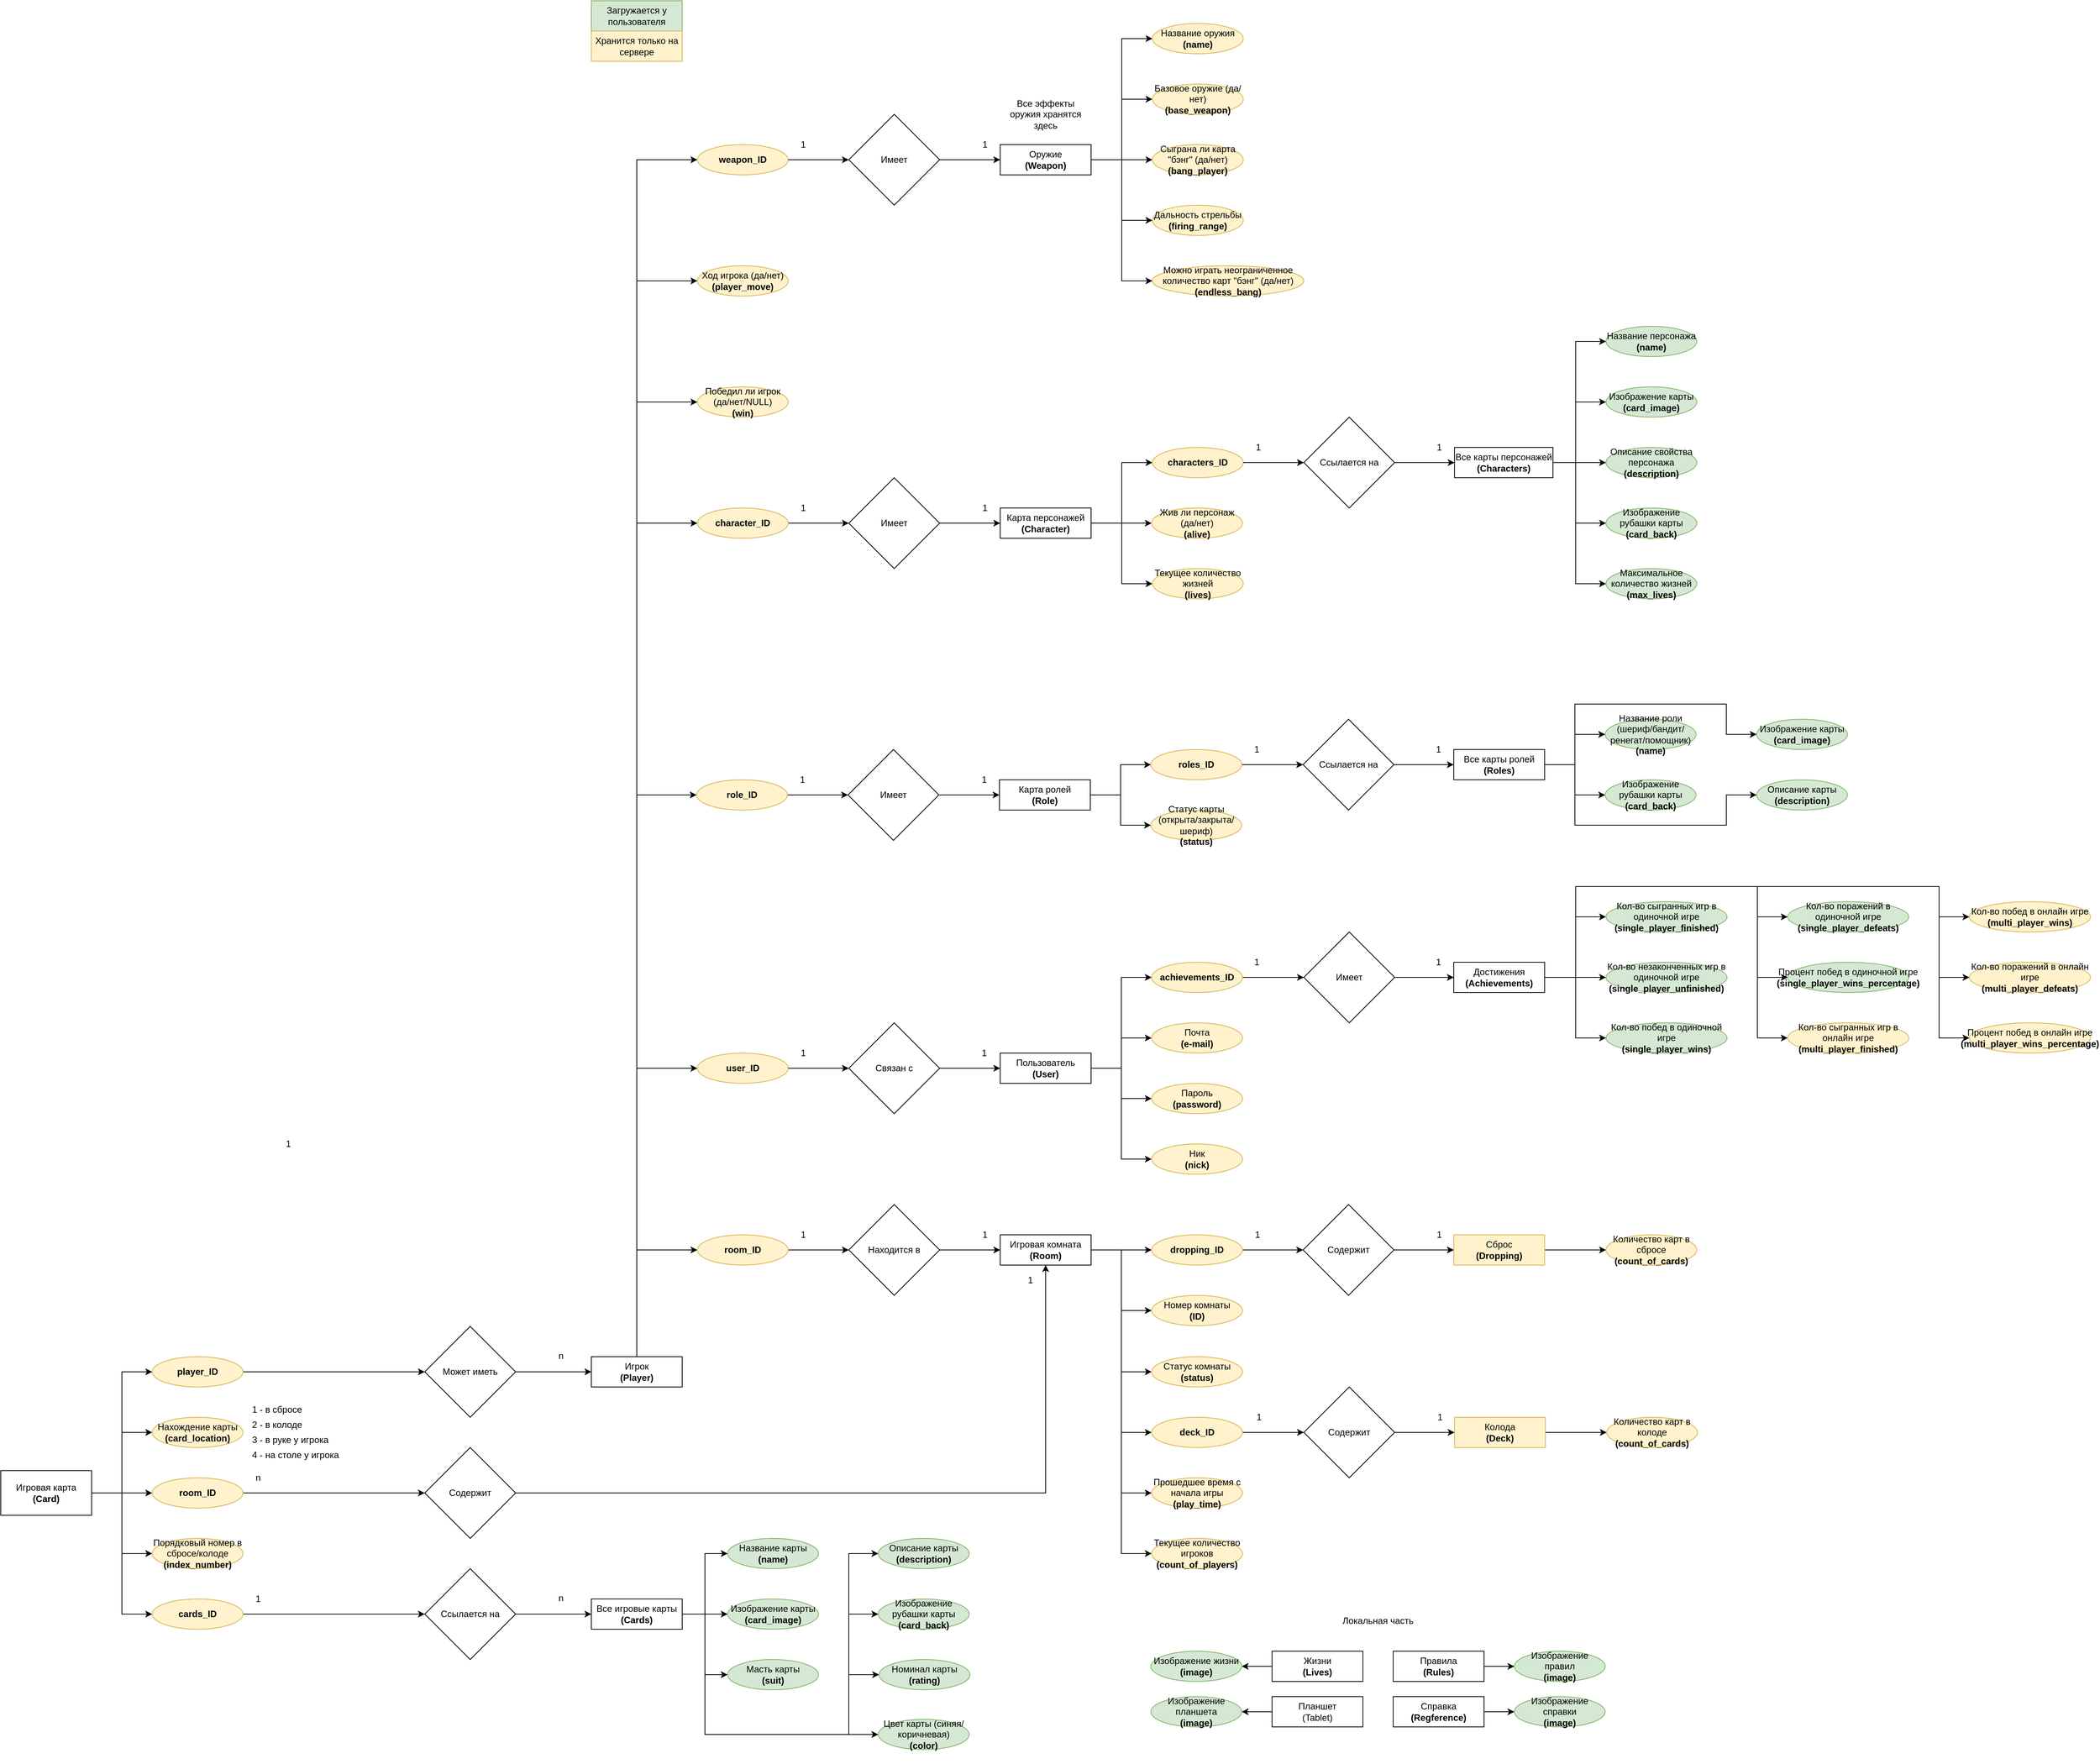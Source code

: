 <mxfile version="14.6.6" type="device"><diagram id="2LK_nWgQ4b0RKUr6yLOh" name="Страница 1"><mxGraphModel dx="3670" dy="3732" grid="1" gridSize="10" guides="1" tooltips="1" connect="1" arrows="1" fold="1" page="0" pageScale="1" pageWidth="827" pageHeight="1169" math="0" shadow="0"><root><mxCell id="0"/><mxCell id="1" parent="0"/><mxCell id="Ng_sRUgUd0FgWZVph2ZS-5" style="edgeStyle=orthogonalEdgeStyle;rounded=0;orthogonalLoop=1;jettySize=auto;html=1;exitX=1;exitY=0.5;exitDx=0;exitDy=0;entryX=0;entryY=0.5;entryDx=0;entryDy=0;" parent="1" source="tqJbhCtPQgTpKIdVYoPa-1" target="FI14m4tNlZjq7eK9G7xS-30" edge="1"><mxGeometry relative="1" as="geometry"><mxPoint x="1007" y="60.0" as="targetPoint"/></mxGeometry></mxCell><mxCell id="mR8eOkbnHSanlMRV-xEE-33" style="edgeStyle=orthogonalEdgeStyle;rounded=0;orthogonalLoop=1;jettySize=auto;html=1;entryX=0;entryY=0.5;entryDx=0;entryDy=0;" edge="1" parent="1" source="tqJbhCtPQgTpKIdVYoPa-1" target="tqJbhCtPQgTpKIdVYoPa-2"><mxGeometry relative="1" as="geometry"><Array as="points"><mxPoint x="1200" y="-360"/><mxPoint x="1200" y="-400"/></Array></mxGeometry></mxCell><mxCell id="mR8eOkbnHSanlMRV-xEE-34" style="edgeStyle=orthogonalEdgeStyle;rounded=0;orthogonalLoop=1;jettySize=auto;html=1;" edge="1" parent="1" source="tqJbhCtPQgTpKIdVYoPa-1" target="tqJbhCtPQgTpKIdVYoPa-3"><mxGeometry relative="1" as="geometry"/></mxCell><mxCell id="mR8eOkbnHSanlMRV-xEE-35" style="edgeStyle=orthogonalEdgeStyle;rounded=0;orthogonalLoop=1;jettySize=auto;html=1;entryX=0;entryY=0.5;entryDx=0;entryDy=0;" edge="1" parent="1" source="tqJbhCtPQgTpKIdVYoPa-1" target="tqJbhCtPQgTpKIdVYoPa-4"><mxGeometry relative="1" as="geometry"/></mxCell><mxCell id="tqJbhCtPQgTpKIdVYoPa-1" value="Пользователь&lt;br&gt;&lt;b&gt;(User)&lt;/b&gt;" style="rounded=0;whiteSpace=wrap;html=1;" parent="1" vertex="1"><mxGeometry x="1040" y="-380" width="120" height="40" as="geometry"/></mxCell><mxCell id="tqJbhCtPQgTpKIdVYoPa-2" value="Почта&lt;br&gt;&lt;b&gt;(e-mail)&lt;/b&gt;" style="ellipse;whiteSpace=wrap;html=1;fillColor=#fff2cc;strokeColor=#d6b656;" parent="1" vertex="1"><mxGeometry x="1240" y="-420" width="120" height="40" as="geometry"/></mxCell><mxCell id="tqJbhCtPQgTpKIdVYoPa-3" value="Пароль&lt;br&gt;&lt;b&gt;(password)&lt;/b&gt;" style="ellipse;whiteSpace=wrap;html=1;fillColor=#fff2cc;strokeColor=#d6b656;" parent="1" vertex="1"><mxGeometry x="1240" y="-340" width="120" height="40" as="geometry"/></mxCell><mxCell id="tqJbhCtPQgTpKIdVYoPa-4" value="Ник&lt;br&gt;&lt;b&gt;(nick)&lt;/b&gt;" style="ellipse;whiteSpace=wrap;html=1;fillColor=#fff2cc;strokeColor=#d6b656;" parent="1" vertex="1"><mxGeometry x="1240" y="-260" width="120" height="40" as="geometry"/></mxCell><mxCell id="tqJbhCtPQgTpKIdVYoPa-11" value="Изображение карты&lt;br&gt;&lt;b&gt;(card_image)&lt;/b&gt;" style="ellipse;whiteSpace=wrap;html=1;fillColor=#d5e8d4;strokeColor=#82b366;" parent="1" vertex="1"><mxGeometry x="680" y="341" width="120" height="40" as="geometry"/></mxCell><mxCell id="tqJbhCtPQgTpKIdVYoPa-12" value="Описание карты&lt;br&gt;&lt;b&gt;(description)&lt;/b&gt;" style="ellipse;whiteSpace=wrap;html=1;fillColor=#d5e8d4;strokeColor=#82b366;" parent="1" vertex="1"><mxGeometry x="879" y="261" width="120" height="40" as="geometry"/></mxCell><mxCell id="tqJbhCtPQgTpKIdVYoPa-16" value="Масть карты&lt;br&gt;&lt;b&gt;(suit)&lt;/b&gt;" style="ellipse;whiteSpace=wrap;html=1;fillColor=#d5e8d4;strokeColor=#82b366;" parent="1" vertex="1"><mxGeometry x="680" y="421" width="120" height="40" as="geometry"/></mxCell><mxCell id="tqJbhCtPQgTpKIdVYoPa-18" value="Номинал карты&lt;br&gt;&lt;b&gt;(rating)&lt;/b&gt;" style="ellipse;whiteSpace=wrap;html=1;fillColor=#d5e8d4;strokeColor=#82b366;" parent="1" vertex="1"><mxGeometry x="880" y="421" width="120" height="40" as="geometry"/></mxCell><mxCell id="tqJbhCtPQgTpKIdVYoPa-20" value="Изображение рубашки карты&lt;br&gt;&lt;b&gt;(card_back)&lt;/b&gt;" style="ellipse;whiteSpace=wrap;html=1;fillColor=#d5e8d4;strokeColor=#82b366;" parent="1" vertex="1"><mxGeometry x="879" y="341" width="120" height="40" as="geometry"/></mxCell><mxCell id="mR8eOkbnHSanlMRV-xEE-24" style="edgeStyle=orthogonalEdgeStyle;rounded=0;orthogonalLoop=1;jettySize=auto;html=1;entryX=0;entryY=0.5;entryDx=0;entryDy=0;" edge="1" parent="1" source="tqJbhCtPQgTpKIdVYoPa-22" target="FI14m4tNlZjq7eK9G7xS-35"><mxGeometry relative="1" as="geometry"/></mxCell><mxCell id="mR8eOkbnHSanlMRV-xEE-25" style="edgeStyle=orthogonalEdgeStyle;rounded=0;orthogonalLoop=1;jettySize=auto;html=1;entryX=0;entryY=0.5;entryDx=0;entryDy=0;" edge="1" parent="1" source="tqJbhCtPQgTpKIdVYoPa-22" target="vhArE2SicNhaXRRSIGEL-36"><mxGeometry relative="1" as="geometry"/></mxCell><mxCell id="tqJbhCtPQgTpKIdVYoPa-22" value="Карта ролей&lt;br&gt;&lt;b&gt;(Role)&lt;/b&gt;" style="rounded=0;whiteSpace=wrap;html=1;" parent="1" vertex="1"><mxGeometry x="1039" y="-741" width="120" height="40" as="geometry"/></mxCell><mxCell id="tqJbhCtPQgTpKIdVYoPa-23" value="Изображение карты&lt;br&gt;&lt;b&gt;(card_image)&lt;/b&gt;" style="ellipse;whiteSpace=wrap;html=1;fillColor=#d5e8d4;strokeColor=#82b366;" parent="1" vertex="1"><mxGeometry x="2039" y="-821" width="120" height="40" as="geometry"/></mxCell><mxCell id="tqJbhCtPQgTpKIdVYoPa-24" value="Описание карты&lt;br&gt;&lt;b&gt;(description)&lt;/b&gt;" style="ellipse;whiteSpace=wrap;html=1;fillColor=#d5e8d4;strokeColor=#82b366;" parent="1" vertex="1"><mxGeometry x="2039" y="-741" width="120" height="40" as="geometry"/></mxCell><mxCell id="tqJbhCtPQgTpKIdVYoPa-25" value="Изображение рубашки карты&lt;br&gt;&lt;b&gt;(card_back)&lt;/b&gt;" style="ellipse;whiteSpace=wrap;html=1;fillColor=#d5e8d4;strokeColor=#82b366;" parent="1" vertex="1"><mxGeometry x="1839" y="-741" width="120" height="40" as="geometry"/></mxCell><mxCell id="mR8eOkbnHSanlMRV-xEE-13" style="edgeStyle=orthogonalEdgeStyle;rounded=0;orthogonalLoop=1;jettySize=auto;html=1;entryX=0;entryY=0.5;entryDx=0;entryDy=0;" edge="1" parent="1" source="tqJbhCtPQgTpKIdVYoPa-29" target="FI14m4tNlZjq7eK9G7xS-11"><mxGeometry relative="1" as="geometry"/></mxCell><mxCell id="mR8eOkbnHSanlMRV-xEE-14" style="edgeStyle=orthogonalEdgeStyle;rounded=0;orthogonalLoop=1;jettySize=auto;html=1;entryX=0;entryY=0.5;entryDx=0;entryDy=0;" edge="1" parent="1" source="tqJbhCtPQgTpKIdVYoPa-29" target="vhArE2SicNhaXRRSIGEL-42"><mxGeometry relative="1" as="geometry"/></mxCell><mxCell id="mR8eOkbnHSanlMRV-xEE-15" style="edgeStyle=orthogonalEdgeStyle;rounded=0;orthogonalLoop=1;jettySize=auto;html=1;entryX=0;entryY=0.5;entryDx=0;entryDy=0;" edge="1" parent="1" source="tqJbhCtPQgTpKIdVYoPa-29" target="vhArE2SicNhaXRRSIGEL-38"><mxGeometry relative="1" as="geometry"/></mxCell><mxCell id="tqJbhCtPQgTpKIdVYoPa-29" value="Карта персонажей&lt;br&gt;&lt;b&gt;(Character)&lt;/b&gt;" style="rounded=0;whiteSpace=wrap;html=1;" parent="1" vertex="1"><mxGeometry x="1040" y="-1100" width="120" height="40" as="geometry"/></mxCell><mxCell id="tqJbhCtPQgTpKIdVYoPa-30" value="&lt;span style=&quot;color: rgba(0 , 0 , 0 , 0) ; font-family: monospace ; font-size: 0px&quot;&gt;%3CmxGraphModel%3E%3Croot%3E%3CmxCell%20id%3D%220%22%2F%3E%3CmxCell%20id%3D%221%22%20parent%3D%220%22%2F%3E%3CmxCell%20id%3D%222%22%20value%3D%22%D0%98%D0%B7%D0%BE%D0%B1%D1%80%D0%B0%D0%B6%D0%B5%D0%BD%D0%B8%D0%B5%20%D0%BA%D0%B0%D1%80%D1%82%D1%8B%22%20style%3D%22ellipse%3BwhiteSpace%3Dwrap%3Bhtml%3D1%3B%22%20vertex%3D%221%22%20parent%3D%221%22%3E%3CmxGeometry%20x%3D%22320%22%20y%3D%22280%22%20width%3D%22120%22%20height%3D%2240%22%20as%3D%22geometry%22%2F%3E%3C%2FmxCell%3E%3CmxCell%20id%3D%223%22%20value%3D%22%D0%9E%D0%BF%D0%B8%D1%81%D0%B0%D0%BD%D0%B8%D0%B5%20%D0%BA%D0%B0%D1%80%D1%82%D1%8B%22%20style%3D%22ellipse%3BwhiteSpace%3Dwrap%3Bhtml%3D1%3B%22%20vertex%3D%221%22%20parent%3D%221%22%3E%3CmxGeometry%20x%3D%22320%22%20y%3D%22400%22%20width%3D%22120%22%20height%3D%2240%22%20as%3D%22geometry%22%2F%3E%3C%2FmxCell%3E%3CmxCell%20id%3D%224%22%20value%3D%22%D0%98%D0%B7%D0%BE%D0%B1%D1%80%D0%B0%D0%B6%D0%B5%D0%BD%D0%B8%D0%B5%20%D1%80%D1%83%D0%B1%D0%B0%D1%88%D0%BA%D0%B8%20%D0%BA%D0%B0%D1%80%D1%82%D1%8B%22%20style%3D%22ellipse%3BwhiteSpace%3Dwrap%3Bhtml%3D1%3B%22%20vertex%3D%221%22%20parent%3D%221%22%3E%3CmxGeometry%20x%3D%22320%22%20y%3D%22340%22%20width%3D%22120%22%20height%3D%2240%22%20as%3D%22geometry%22%2F%3E%3C%2FmxCell%3E%3C%2Froot%3E%3C%2FmxGraphModel%3E&lt;/span&gt;" style="text;html=1;align=center;verticalAlign=middle;resizable=0;points=[];;autosize=1;" parent="1" vertex="1"><mxGeometry x="1932" y="538" width="20" height="20" as="geometry"/></mxCell><mxCell id="tqJbhCtPQgTpKIdVYoPa-31" value="Изображение карты&lt;br&gt;&lt;b&gt;(card_image)&lt;/b&gt;" style="ellipse;whiteSpace=wrap;html=1;fillColor=#d5e8d4;strokeColor=#82b366;" parent="1" vertex="1"><mxGeometry x="1840" y="-1260" width="120" height="40" as="geometry"/></mxCell><mxCell id="tqJbhCtPQgTpKIdVYoPa-32" value="Описание свойства персонажа&lt;br&gt;&lt;b&gt;(description)&lt;/b&gt;" style="ellipse;whiteSpace=wrap;html=1;fillColor=#d5e8d4;strokeColor=#82b366;" parent="1" vertex="1"><mxGeometry x="1840" y="-1180" width="120" height="40" as="geometry"/></mxCell><mxCell id="tqJbhCtPQgTpKIdVYoPa-33" value="Изображение рубашки карты&lt;br&gt;&lt;b&gt;(card_back)&lt;/b&gt;" style="ellipse;whiteSpace=wrap;html=1;fillColor=#d5e8d4;strokeColor=#82b366;" parent="1" vertex="1"><mxGeometry x="1840" y="-1100" width="120" height="40" as="geometry"/></mxCell><mxCell id="tqJbhCtPQgTpKIdVYoPa-37" value="Максимальное количество жизней&lt;br&gt;&lt;b&gt;(max_lives)&lt;/b&gt;" style="ellipse;whiteSpace=wrap;html=1;fillColor=#d5e8d4;strokeColor=#82b366;" parent="1" vertex="1"><mxGeometry x="1840" y="-1020" width="120" height="40" as="geometry"/></mxCell><mxCell id="tqJbhCtPQgTpKIdVYoPa-42" style="edgeStyle=orthogonalEdgeStyle;rounded=0;orthogonalLoop=1;jettySize=auto;html=1;entryX=1;entryY=0.5;entryDx=0;entryDy=0;exitX=0;exitY=0.5;exitDx=0;exitDy=0;" parent="1" source="tqJbhCtPQgTpKIdVYoPa-40" target="tqJbhCtPQgTpKIdVYoPa-41" edge="1"><mxGeometry relative="1" as="geometry"/></mxCell><mxCell id="tqJbhCtPQgTpKIdVYoPa-40" value="Планшет&lt;br&gt;(Tablet)" style="rounded=0;whiteSpace=wrap;html=1;" parent="1" vertex="1"><mxGeometry x="1399" y="470" width="120" height="40" as="geometry"/></mxCell><mxCell id="tqJbhCtPQgTpKIdVYoPa-41" value="Изображение планшета&lt;br&gt;&lt;b&gt;(image)&lt;/b&gt;" style="ellipse;whiteSpace=wrap;html=1;fillColor=#d5e8d4;strokeColor=#82b366;" parent="1" vertex="1"><mxGeometry x="1239" y="470" width="120" height="40" as="geometry"/></mxCell><mxCell id="tqJbhCtPQgTpKIdVYoPa-45" style="edgeStyle=orthogonalEdgeStyle;rounded=0;orthogonalLoop=1;jettySize=auto;html=1;exitX=0;exitY=0.5;exitDx=0;exitDy=0;entryX=1;entryY=0.5;entryDx=0;entryDy=0;" parent="1" source="tqJbhCtPQgTpKIdVYoPa-43" target="tqJbhCtPQgTpKIdVYoPa-44" edge="1"><mxGeometry relative="1" as="geometry"/></mxCell><mxCell id="tqJbhCtPQgTpKIdVYoPa-43" value="Жизни&lt;br&gt;&lt;b&gt;(Lives)&lt;/b&gt;" style="rounded=0;whiteSpace=wrap;html=1;" parent="1" vertex="1"><mxGeometry x="1399" y="410" width="120" height="40" as="geometry"/></mxCell><mxCell id="tqJbhCtPQgTpKIdVYoPa-44" value="Изображение жизни&lt;br&gt;&lt;b&gt;(image)&lt;/b&gt;" style="ellipse;whiteSpace=wrap;html=1;fillColor=#d5e8d4;strokeColor=#82b366;" parent="1" vertex="1"><mxGeometry x="1239" y="410" width="120" height="40" as="geometry"/></mxCell><mxCell id="tqJbhCtPQgTpKIdVYoPa-48" style="edgeStyle=orthogonalEdgeStyle;rounded=0;orthogonalLoop=1;jettySize=auto;html=1;exitX=1;exitY=0.5;exitDx=0;exitDy=0;entryX=0;entryY=0.5;entryDx=0;entryDy=0;" parent="1" source="tqJbhCtPQgTpKIdVYoPa-46" target="tqJbhCtPQgTpKIdVYoPa-47" edge="1"><mxGeometry relative="1" as="geometry"/></mxCell><mxCell id="tqJbhCtPQgTpKIdVYoPa-46" value="Правила&lt;br&gt;&lt;b&gt;(Rules)&lt;/b&gt;" style="rounded=0;whiteSpace=wrap;html=1;" parent="1" vertex="1"><mxGeometry x="1559" y="410" width="120" height="40" as="geometry"/></mxCell><mxCell id="tqJbhCtPQgTpKIdVYoPa-47" value="Изображение правил&lt;br&gt;&lt;b&gt;(image)&lt;/b&gt;" style="ellipse;whiteSpace=wrap;html=1;fillColor=#d5e8d4;strokeColor=#82b366;" parent="1" vertex="1"><mxGeometry x="1719" y="410" width="120" height="40" as="geometry"/></mxCell><mxCell id="tqJbhCtPQgTpKIdVYoPa-51" style="edgeStyle=orthogonalEdgeStyle;rounded=0;orthogonalLoop=1;jettySize=auto;html=1;exitX=1;exitY=0.5;exitDx=0;exitDy=0;entryX=0;entryY=0.5;entryDx=0;entryDy=0;" parent="1" source="tqJbhCtPQgTpKIdVYoPa-49" target="tqJbhCtPQgTpKIdVYoPa-50" edge="1"><mxGeometry relative="1" as="geometry"/></mxCell><mxCell id="tqJbhCtPQgTpKIdVYoPa-49" value="Справка&lt;br&gt;&lt;b&gt;(Regference)&lt;/b&gt;" style="rounded=0;whiteSpace=wrap;html=1;" parent="1" vertex="1"><mxGeometry x="1559" y="470" width="120" height="40" as="geometry"/></mxCell><mxCell id="tqJbhCtPQgTpKIdVYoPa-50" value="Изображение справки&lt;br&gt;&lt;b&gt;(image)&lt;/b&gt;" style="ellipse;whiteSpace=wrap;html=1;fillColor=#d5e8d4;strokeColor=#82b366;" parent="1" vertex="1"><mxGeometry x="1719" y="470" width="120" height="40" as="geometry"/></mxCell><mxCell id="mR8eOkbnHSanlMRV-xEE-57" style="edgeStyle=orthogonalEdgeStyle;rounded=0;orthogonalLoop=1;jettySize=auto;html=1;entryX=0;entryY=0.5;entryDx=0;entryDy=0;" edge="1" parent="1" source="tqJbhCtPQgTpKIdVYoPa-52" target="FI14m4tNlZjq7eK9G7xS-56"><mxGeometry relative="1" as="geometry"/></mxCell><mxCell id="mR8eOkbnHSanlMRV-xEE-61" style="edgeStyle=orthogonalEdgeStyle;rounded=0;orthogonalLoop=1;jettySize=auto;html=1;entryX=0;entryY=0.5;entryDx=0;entryDy=0;" edge="1" parent="1" source="tqJbhCtPQgTpKIdVYoPa-52" target="tqJbhCtPQgTpKIdVYoPa-56"><mxGeometry relative="1" as="geometry"/></mxCell><mxCell id="mR8eOkbnHSanlMRV-xEE-62" style="edgeStyle=orthogonalEdgeStyle;rounded=0;orthogonalLoop=1;jettySize=auto;html=1;entryX=0;entryY=0.5;entryDx=0;entryDy=0;" edge="1" parent="1" source="tqJbhCtPQgTpKIdVYoPa-52" target="tqJbhCtPQgTpKIdVYoPa-57"><mxGeometry relative="1" as="geometry"/></mxCell><mxCell id="mR8eOkbnHSanlMRV-xEE-63" style="edgeStyle=orthogonalEdgeStyle;rounded=0;orthogonalLoop=1;jettySize=auto;html=1;entryX=0;entryY=0.5;entryDx=0;entryDy=0;" edge="1" parent="1" source="tqJbhCtPQgTpKIdVYoPa-52" target="FI14m4tNlZjq7eK9G7xS-65"><mxGeometry relative="1" as="geometry"/></mxCell><mxCell id="mR8eOkbnHSanlMRV-xEE-64" style="edgeStyle=orthogonalEdgeStyle;rounded=0;orthogonalLoop=1;jettySize=auto;html=1;entryX=0;entryY=0.5;entryDx=0;entryDy=0;" edge="1" parent="1" source="tqJbhCtPQgTpKIdVYoPa-52" target="tqJbhCtPQgTpKIdVYoPa-58"><mxGeometry relative="1" as="geometry"/></mxCell><mxCell id="mR8eOkbnHSanlMRV-xEE-65" style="edgeStyle=orthogonalEdgeStyle;rounded=0;orthogonalLoop=1;jettySize=auto;html=1;entryX=0;entryY=0.5;entryDx=0;entryDy=0;" edge="1" parent="1" source="tqJbhCtPQgTpKIdVYoPa-52" target="tqJbhCtPQgTpKIdVYoPa-62"><mxGeometry relative="1" as="geometry"/></mxCell><mxCell id="tqJbhCtPQgTpKIdVYoPa-52" value="Игровая комната&lt;br&gt;&lt;b&gt;(Room)&lt;/b&gt;" style="rounded=0;whiteSpace=wrap;html=1;" parent="1" vertex="1"><mxGeometry x="1040" y="-140" width="120" height="40" as="geometry"/></mxCell><mxCell id="xyMz-reVlk2KM7BJ4Lsw-18" style="edgeStyle=orthogonalEdgeStyle;rounded=0;orthogonalLoop=1;jettySize=auto;html=1;" parent="1" source="tqJbhCtPQgTpKIdVYoPa-53" target="tqJbhCtPQgTpKIdVYoPa-1" edge="1"><mxGeometry relative="1" as="geometry"/></mxCell><mxCell id="tqJbhCtPQgTpKIdVYoPa-53" value="Связан с" style="rhombus;whiteSpace=wrap;html=1;" parent="1" vertex="1"><mxGeometry x="840" y="-420" width="120" height="120" as="geometry"/></mxCell><mxCell id="tqJbhCtPQgTpKIdVYoPa-56" value="Номер комнаты&lt;br&gt;&lt;b&gt;(ID)&lt;/b&gt;" style="ellipse;whiteSpace=wrap;html=1;fillColor=#fff2cc;strokeColor=#d6b656;" parent="1" vertex="1"><mxGeometry x="1240" y="-60" width="120" height="40" as="geometry"/></mxCell><mxCell id="tqJbhCtPQgTpKIdVYoPa-57" value="Статус комнаты&lt;br&gt;&lt;b&gt;(status)&lt;/b&gt;" style="ellipse;whiteSpace=wrap;html=1;fillColor=#fff2cc;strokeColor=#d6b656;" parent="1" vertex="1"><mxGeometry x="1240" y="21" width="120" height="40" as="geometry"/></mxCell><mxCell id="tqJbhCtPQgTpKIdVYoPa-58" value="Прошедшее время с начала игры&lt;br&gt;&lt;b&gt;(play_time)&lt;/b&gt;" style="ellipse;whiteSpace=wrap;html=1;fillColor=#fff2cc;strokeColor=#d6b656;" parent="1" vertex="1"><mxGeometry x="1240" y="181" width="120" height="40" as="geometry"/></mxCell><mxCell id="tqJbhCtPQgTpKIdVYoPa-62" value="Текущее количество игроков&lt;br&gt;&lt;b&gt;(count_of_players)&lt;/b&gt;" style="ellipse;whiteSpace=wrap;html=1;fillColor=#fff2cc;strokeColor=#d6b656;" parent="1" vertex="1"><mxGeometry x="1240" y="261" width="120" height="40" as="geometry"/></mxCell><mxCell id="vhArE2SicNhaXRRSIGEL-9" style="edgeStyle=orthogonalEdgeStyle;rounded=0;orthogonalLoop=1;jettySize=auto;html=1;entryX=0;entryY=0.5;entryDx=0;entryDy=0;exitX=1;exitY=0.5;exitDx=0;exitDy=0;" parent="1" source="FI14m4tNlZjq7eK9G7xS-32" target="vhArE2SicNhaXRRSIGEL-8" edge="1"><mxGeometry relative="1" as="geometry"><mxPoint x="299" y="-711" as="sourcePoint"/><mxPoint x="389" y="-561" as="targetPoint"/></mxGeometry></mxCell><mxCell id="vhArE2SicNhaXRRSIGEL-21" style="edgeStyle=orthogonalEdgeStyle;rounded=0;orthogonalLoop=1;jettySize=auto;html=1;exitX=1;exitY=0.5;exitDx=0;exitDy=0;entryX=0;entryY=0.5;entryDx=0;entryDy=0;" parent="1" source="FI14m4tNlZjq7eK9G7xS-1" target="vhArE2SicNhaXRRSIGEL-20" edge="1"><mxGeometry relative="1" as="geometry"/></mxCell><mxCell id="yKu2WsWxw4WH2LXZNO1g-5" style="edgeStyle=orthogonalEdgeStyle;rounded=0;orthogonalLoop=1;jettySize=auto;html=1;entryX=0;entryY=0.5;entryDx=0;entryDy=0;" parent="1" source="vhArE2SicNhaXRRSIGEL-1" target="FI14m4tNlZjq7eK9G7xS-53" edge="1"><mxGeometry relative="1" as="geometry"><Array as="points"><mxPoint x="560" y="-120"/></Array></mxGeometry></mxCell><mxCell id="xyMz-reVlk2KM7BJ4Lsw-6" style="edgeStyle=orthogonalEdgeStyle;rounded=0;orthogonalLoop=1;jettySize=auto;html=1;entryX=0;entryY=0.5;entryDx=0;entryDy=0;exitX=0.5;exitY=0;exitDx=0;exitDy=0;" parent="1" source="vhArE2SicNhaXRRSIGEL-1" target="FI14m4tNlZjq7eK9G7xS-25" edge="1"><mxGeometry relative="1" as="geometry"/></mxCell><mxCell id="mR8eOkbnHSanlMRV-xEE-66" style="edgeStyle=orthogonalEdgeStyle;rounded=0;orthogonalLoop=1;jettySize=auto;html=1;entryX=0;entryY=0.5;entryDx=0;entryDy=0;" edge="1" parent="1" source="vhArE2SicNhaXRRSIGEL-1" target="FI14m4tNlZjq7eK9G7xS-32"><mxGeometry relative="1" as="geometry"><Array as="points"><mxPoint x="560" y="-721"/></Array></mxGeometry></mxCell><mxCell id="mR8eOkbnHSanlMRV-xEE-67" style="edgeStyle=orthogonalEdgeStyle;rounded=0;orthogonalLoop=1;jettySize=auto;html=1;entryX=0;entryY=0.5;entryDx=0;entryDy=0;" edge="1" parent="1" source="vhArE2SicNhaXRRSIGEL-1" target="vhArE2SicNhaXRRSIGEL-102"><mxGeometry relative="1" as="geometry"><Array as="points"><mxPoint x="560" y="-1240"/></Array></mxGeometry></mxCell><mxCell id="mR8eOkbnHSanlMRV-xEE-68" style="edgeStyle=orthogonalEdgeStyle;rounded=0;orthogonalLoop=1;jettySize=auto;html=1;entryX=0;entryY=0.5;entryDx=0;entryDy=0;" edge="1" parent="1" source="vhArE2SicNhaXRRSIGEL-1" target="vhArE2SicNhaXRRSIGEL-91"><mxGeometry relative="1" as="geometry"><Array as="points"><mxPoint x="560" y="-1400"/></Array></mxGeometry></mxCell><mxCell id="mR8eOkbnHSanlMRV-xEE-69" style="edgeStyle=orthogonalEdgeStyle;rounded=0;orthogonalLoop=1;jettySize=auto;html=1;entryX=0;entryY=0.5;entryDx=0;entryDy=0;" edge="1" parent="1" source="vhArE2SicNhaXRRSIGEL-1" target="FI14m4tNlZjq7eK9G7xS-22"><mxGeometry relative="1" as="geometry"><Array as="points"><mxPoint x="560" y="-1560"/></Array></mxGeometry></mxCell><mxCell id="vhArE2SicNhaXRRSIGEL-1" value="Игрок &lt;br&gt;&lt;b&gt;(Player)&lt;/b&gt;" style="rounded=0;whiteSpace=wrap;html=1;" parent="1" vertex="1"><mxGeometry x="500" y="21" width="120" height="40" as="geometry"/></mxCell><mxCell id="mR8eOkbnHSanlMRV-xEE-55" style="edgeStyle=orthogonalEdgeStyle;rounded=0;orthogonalLoop=1;jettySize=auto;html=1;entryX=0;entryY=0.5;entryDx=0;entryDy=0;" edge="1" parent="1" source="vhArE2SicNhaXRRSIGEL-5" target="tqJbhCtPQgTpKIdVYoPa-52"><mxGeometry relative="1" as="geometry"/></mxCell><mxCell id="vhArE2SicNhaXRRSIGEL-5" value="Находится в" style="rhombus;whiteSpace=wrap;html=1;" parent="1" vertex="1"><mxGeometry x="840" y="-180" width="120" height="120" as="geometry"/></mxCell><mxCell id="mR8eOkbnHSanlMRV-xEE-23" style="edgeStyle=orthogonalEdgeStyle;rounded=0;orthogonalLoop=1;jettySize=auto;html=1;entryX=0;entryY=0.5;entryDx=0;entryDy=0;" edge="1" parent="1" source="vhArE2SicNhaXRRSIGEL-8" target="tqJbhCtPQgTpKIdVYoPa-22"><mxGeometry relative="1" as="geometry"/></mxCell><mxCell id="vhArE2SicNhaXRRSIGEL-8" value="Имеет" style="rhombus;whiteSpace=wrap;html=1;" parent="1" vertex="1"><mxGeometry x="839" y="-781" width="120" height="120" as="geometry"/></mxCell><mxCell id="vhArE2SicNhaXRRSIGEL-18" value="Загружается у пользователя" style="rounded=0;whiteSpace=wrap;html=1;fillColor=#d5e8d4;strokeColor=#82b366;" parent="1" vertex="1"><mxGeometry x="500" y="-1770" width="120" height="40" as="geometry"/></mxCell><mxCell id="vhArE2SicNhaXRRSIGEL-19" value="Хранится только на сервере" style="rounded=0;whiteSpace=wrap;html=1;fillColor=#fff2cc;strokeColor=#d6b656;" parent="1" vertex="1"><mxGeometry x="500" y="-1730" width="120" height="40" as="geometry"/></mxCell><mxCell id="mR8eOkbnHSanlMRV-xEE-12" style="edgeStyle=orthogonalEdgeStyle;rounded=0;orthogonalLoop=1;jettySize=auto;html=1;entryX=0;entryY=0.5;entryDx=0;entryDy=0;" edge="1" parent="1" source="vhArE2SicNhaXRRSIGEL-20" target="tqJbhCtPQgTpKIdVYoPa-29"><mxGeometry relative="1" as="geometry"/></mxCell><mxCell id="vhArE2SicNhaXRRSIGEL-20" value="Имеет" style="rhombus;whiteSpace=wrap;html=1;" parent="1" vertex="1"><mxGeometry x="840" y="-1140" width="120" height="120" as="geometry"/></mxCell><mxCell id="mR8eOkbnHSanlMRV-xEE-80" style="edgeStyle=orthogonalEdgeStyle;rounded=0;orthogonalLoop=1;jettySize=auto;html=1;entryX=0.5;entryY=1;entryDx=0;entryDy=0;" edge="1" parent="1" source="vhArE2SicNhaXRRSIGEL-33" target="tqJbhCtPQgTpKIdVYoPa-52"><mxGeometry relative="1" as="geometry"/></mxCell><mxCell id="vhArE2SicNhaXRRSIGEL-33" value="Содержит" style="rhombus;whiteSpace=wrap;html=1;" parent="1" vertex="1"><mxGeometry x="280" y="141" width="120" height="120" as="geometry"/></mxCell><mxCell id="vhArE2SicNhaXRRSIGEL-36" value="Статус карты (открыта/закрыта/шериф)&lt;br&gt;&lt;b&gt;(status)&lt;/b&gt;" style="ellipse;whiteSpace=wrap;html=1;fillColor=#fff2cc;strokeColor=#d6b656;" parent="1" vertex="1"><mxGeometry x="1239" y="-701" width="120" height="40" as="geometry"/></mxCell><mxCell id="vhArE2SicNhaXRRSIGEL-38" value="Текущее количество жизней&lt;br&gt;&lt;b&gt;(lives)&lt;/b&gt;" style="ellipse;whiteSpace=wrap;html=1;fillColor=#fff2cc;strokeColor=#d6b656;" parent="1" vertex="1"><mxGeometry x="1241" y="-1020" width="120" height="40" as="geometry"/></mxCell><mxCell id="vhArE2SicNhaXRRSIGEL-42" value="Жив ли персонаж (да/нет)&lt;br&gt;&lt;b&gt;(alive)&lt;/b&gt;" style="ellipse;whiteSpace=wrap;html=1;fillColor=#fff2cc;strokeColor=#d6b656;" parent="1" vertex="1"><mxGeometry x="1240" y="-1100" width="120" height="40" as="geometry"/></mxCell><mxCell id="mR8eOkbnHSanlMRV-xEE-3" style="edgeStyle=orthogonalEdgeStyle;rounded=0;orthogonalLoop=1;jettySize=auto;html=1;entryX=0;entryY=0.5;entryDx=0;entryDy=0;" edge="1" parent="1" source="vhArE2SicNhaXRRSIGEL-44" target="vhArE2SicNhaXRRSIGEL-45"><mxGeometry relative="1" as="geometry"/></mxCell><mxCell id="vhArE2SicNhaXRRSIGEL-44" value="Имеет" style="rhombus;whiteSpace=wrap;html=1;" parent="1" vertex="1"><mxGeometry x="840" y="-1620" width="120" height="120" as="geometry"/></mxCell><mxCell id="mR8eOkbnHSanlMRV-xEE-4" style="edgeStyle=orthogonalEdgeStyle;rounded=0;orthogonalLoop=1;jettySize=auto;html=1;entryX=0;entryY=0.5;entryDx=0;entryDy=0;" edge="1" parent="1" source="vhArE2SicNhaXRRSIGEL-45" target="vhArE2SicNhaXRRSIGEL-100"><mxGeometry relative="1" as="geometry"/></mxCell><mxCell id="mR8eOkbnHSanlMRV-xEE-5" style="edgeStyle=orthogonalEdgeStyle;rounded=0;orthogonalLoop=1;jettySize=auto;html=1;entryX=0;entryY=0.5;entryDx=0;entryDy=0;" edge="1" parent="1" source="vhArE2SicNhaXRRSIGEL-45" target="vhArE2SicNhaXRRSIGEL-86"><mxGeometry relative="1" as="geometry"/></mxCell><mxCell id="mR8eOkbnHSanlMRV-xEE-6" style="edgeStyle=orthogonalEdgeStyle;rounded=0;orthogonalLoop=1;jettySize=auto;html=1;entryX=0;entryY=0.5;entryDx=0;entryDy=0;" edge="1" parent="1" source="vhArE2SicNhaXRRSIGEL-45" target="vhArE2SicNhaXRRSIGEL-84"><mxGeometry relative="1" as="geometry"/></mxCell><mxCell id="mR8eOkbnHSanlMRV-xEE-7" style="edgeStyle=orthogonalEdgeStyle;rounded=0;orthogonalLoop=1;jettySize=auto;html=1;entryX=0;entryY=0.5;entryDx=0;entryDy=0;" edge="1" parent="1" source="vhArE2SicNhaXRRSIGEL-45" target="vhArE2SicNhaXRRSIGEL-47"><mxGeometry relative="1" as="geometry"/></mxCell><mxCell id="mR8eOkbnHSanlMRV-xEE-9" style="edgeStyle=orthogonalEdgeStyle;rounded=0;orthogonalLoop=1;jettySize=auto;html=1;entryX=0;entryY=0.5;entryDx=0;entryDy=0;" edge="1" parent="1" source="vhArE2SicNhaXRRSIGEL-45" target="vhArE2SicNhaXRRSIGEL-48"><mxGeometry relative="1" as="geometry"/></mxCell><mxCell id="vhArE2SicNhaXRRSIGEL-45" value="Оружие&lt;br&gt;&lt;b&gt;(Weapon)&lt;/b&gt;" style="rounded=0;whiteSpace=wrap;html=1;" parent="1" vertex="1"><mxGeometry x="1040" y="-1580" width="120" height="40" as="geometry"/></mxCell><mxCell id="vhArE2SicNhaXRRSIGEL-47" value="Дальность стрельбы&lt;br&gt;&lt;b&gt;(firing_range)&lt;/b&gt;" style="ellipse;whiteSpace=wrap;html=1;fillColor=#fff2cc;strokeColor=#d6b656;" parent="1" vertex="1"><mxGeometry x="1241" y="-1500" width="120" height="40" as="geometry"/></mxCell><mxCell id="vhArE2SicNhaXRRSIGEL-48" value="Можно играть неограниченное количество карт &quot;бэнг&quot; (да/нет)&lt;br&gt;&lt;b&gt;(endless_bang)&lt;/b&gt;" style="ellipse;whiteSpace=wrap;html=1;fillColor=#fff2cc;strokeColor=#d6b656;" parent="1" vertex="1"><mxGeometry x="1241" y="-1420" width="200" height="40" as="geometry"/></mxCell><mxCell id="vhArE2SicNhaXRRSIGEL-53" value="Все эффекты оружия хранятся здесь" style="text;html=1;strokeColor=none;fillColor=none;align=center;verticalAlign=middle;whiteSpace=wrap;rounded=0;" parent="1" vertex="1"><mxGeometry x="1040" y="-1630" width="120" height="20" as="geometry"/></mxCell><mxCell id="vhArE2SicNhaXRRSIGEL-54" value="1" style="text;html=1;strokeColor=none;fillColor=none;align=center;verticalAlign=middle;whiteSpace=wrap;rounded=0;" parent="1" vertex="1"><mxGeometry x="760" y="-1600" width="40" height="40" as="geometry"/></mxCell><mxCell id="vhArE2SicNhaXRRSIGEL-56" value="1" style="text;html=1;strokeColor=none;fillColor=none;align=center;verticalAlign=middle;whiteSpace=wrap;rounded=0;" parent="1" vertex="1"><mxGeometry x="1000" y="-1600" width="40" height="40" as="geometry"/></mxCell><mxCell id="vhArE2SicNhaXRRSIGEL-59" value="1" style="text;html=1;strokeColor=none;fillColor=none;align=center;verticalAlign=middle;whiteSpace=wrap;rounded=0;" parent="1" vertex="1"><mxGeometry x="999" y="-761" width="40" height="40" as="geometry"/></mxCell><mxCell id="vhArE2SicNhaXRRSIGEL-60" value="1" style="text;html=1;strokeColor=none;fillColor=none;align=center;verticalAlign=middle;whiteSpace=wrap;rounded=0;" parent="1" vertex="1"><mxGeometry x="759" y="-761" width="40" height="40" as="geometry"/></mxCell><mxCell id="vhArE2SicNhaXRRSIGEL-61" value="1" style="text;html=1;strokeColor=none;fillColor=none;align=center;verticalAlign=middle;whiteSpace=wrap;rounded=0;" parent="1" vertex="1"><mxGeometry x="760" y="-1120" width="40" height="40" as="geometry"/></mxCell><mxCell id="vhArE2SicNhaXRRSIGEL-65" value="Цвет карты (синяя/коричневая)&lt;br&gt;&lt;b&gt;(color)&lt;/b&gt;" style="ellipse;whiteSpace=wrap;html=1;fillColor=#d5e8d4;strokeColor=#82b366;" parent="1" vertex="1"><mxGeometry x="879" y="500" width="120" height="40" as="geometry"/></mxCell><mxCell id="mR8eOkbnHSanlMRV-xEE-56" style="edgeStyle=orthogonalEdgeStyle;rounded=0;orthogonalLoop=1;jettySize=auto;html=1;entryX=0;entryY=0.5;entryDx=0;entryDy=0;" edge="1" parent="1" source="vhArE2SicNhaXRRSIGEL-69" target="vhArE2SicNhaXRRSIGEL-80"><mxGeometry relative="1" as="geometry"/></mxCell><mxCell id="vhArE2SicNhaXRRSIGEL-69" value="Сброс&lt;br&gt;&lt;b&gt;(Dropping)&lt;/b&gt;" style="rounded=0;whiteSpace=wrap;html=1;fillColor=#fff2cc;strokeColor=#d6b656;" parent="1" vertex="1"><mxGeometry x="1639" y="-140" width="120" height="40" as="geometry"/></mxCell><mxCell id="mR8eOkbnHSanlMRV-xEE-58" style="edgeStyle=orthogonalEdgeStyle;rounded=0;orthogonalLoop=1;jettySize=auto;html=1;entryX=0;entryY=0.5;entryDx=0;entryDy=0;" edge="1" parent="1" source="vhArE2SicNhaXRRSIGEL-70" target="vhArE2SicNhaXRRSIGEL-78"><mxGeometry relative="1" as="geometry"/></mxCell><mxCell id="vhArE2SicNhaXRRSIGEL-70" value="Колода&lt;br&gt;&lt;b&gt;(Deck)&lt;/b&gt;" style="rounded=0;whiteSpace=wrap;html=1;fillColor=#fff2cc;strokeColor=#d6b656;" parent="1" vertex="1"><mxGeometry x="1640" y="101" width="120" height="40" as="geometry"/></mxCell><mxCell id="vhArE2SicNhaXRRSIGEL-74" style="edgeStyle=orthogonalEdgeStyle;rounded=0;orthogonalLoop=1;jettySize=auto;html=1;exitX=1;exitY=0.5;exitDx=0;exitDy=0;entryX=0;entryY=0.5;entryDx=0;entryDy=0;" parent="1" source="vhArE2SicNhaXRRSIGEL-71" target="vhArE2SicNhaXRRSIGEL-70" edge="1"><mxGeometry relative="1" as="geometry"/></mxCell><mxCell id="vhArE2SicNhaXRRSIGEL-71" value="Содержит" style="rhombus;whiteSpace=wrap;html=1;" parent="1" vertex="1"><mxGeometry x="1441" y="61" width="120" height="120" as="geometry"/></mxCell><mxCell id="vhArE2SicNhaXRRSIGEL-75" value="1" style="text;html=1;strokeColor=none;fillColor=none;align=center;verticalAlign=middle;whiteSpace=wrap;rounded=0;" parent="1" vertex="1"><mxGeometry x="1360" y="-160" width="40" height="40" as="geometry"/></mxCell><mxCell id="vhArE2SicNhaXRRSIGEL-76" value="1" style="text;html=1;strokeColor=none;fillColor=none;align=center;verticalAlign=middle;whiteSpace=wrap;rounded=0;" parent="1" vertex="1"><mxGeometry x="1000" y="-160" width="40" height="40" as="geometry"/></mxCell><mxCell id="vhArE2SicNhaXRRSIGEL-77" value="1" style="text;html=1;strokeColor=none;fillColor=none;align=center;verticalAlign=middle;whiteSpace=wrap;rounded=0;" parent="1" vertex="1"><mxGeometry x="1600" y="-160" width="40" height="40" as="geometry"/></mxCell><mxCell id="vhArE2SicNhaXRRSIGEL-78" value="Количество карт в колоде&lt;br&gt;&lt;b&gt;(count_of_cards)&lt;/b&gt;" style="ellipse;whiteSpace=wrap;html=1;fillColor=#fff2cc;strokeColor=#d6b656;" parent="1" vertex="1"><mxGeometry x="1841" y="101" width="120" height="40" as="geometry"/></mxCell><mxCell id="vhArE2SicNhaXRRSIGEL-80" value="Количество карт в сбросе&lt;br&gt;&lt;b&gt;(count_of_cards)&lt;/b&gt;" style="ellipse;whiteSpace=wrap;html=1;fillColor=#fff2cc;strokeColor=#d6b656;" parent="1" vertex="1"><mxGeometry x="1840" y="-140" width="120" height="40" as="geometry"/></mxCell><mxCell id="vhArE2SicNhaXRRSIGEL-84" value="Сыграна ли карта &quot;бэнг&quot; (да/нет)&lt;br&gt;&lt;b&gt;(bang_player)&lt;/b&gt;" style="ellipse;whiteSpace=wrap;html=1;fillColor=#fff2cc;strokeColor=#d6b656;" parent="1" vertex="1"><mxGeometry x="1241" y="-1580" width="120" height="40" as="geometry"/></mxCell><mxCell id="vhArE2SicNhaXRRSIGEL-86" value="Базовое оружие (да/нет)&lt;br&gt;&lt;b&gt;(base_weapon)&lt;/b&gt;" style="ellipse;whiteSpace=wrap;html=1;fillColor=#fff2cc;strokeColor=#d6b656;" parent="1" vertex="1"><mxGeometry x="1241" y="-1660" width="120" height="40" as="geometry"/></mxCell><mxCell id="vhArE2SicNhaXRRSIGEL-91" value="Ход игрока (да/нет)&lt;br&gt;&lt;b&gt;(player_move)&lt;/b&gt;" style="ellipse;whiteSpace=wrap;html=1;fillColor=#fff2cc;strokeColor=#d6b656;" parent="1" vertex="1"><mxGeometry x="640" y="-1420" width="120" height="40" as="geometry"/></mxCell><mxCell id="vhArE2SicNhaXRRSIGEL-93" value="Локальная часть" style="text;html=1;strokeColor=none;fillColor=none;align=center;verticalAlign=middle;whiteSpace=wrap;rounded=0;" parent="1" vertex="1"><mxGeometry x="1459" y="360" width="160" height="20" as="geometry"/></mxCell><mxCell id="vhArE2SicNhaXRRSIGEL-94" value="Название роли (шериф/бандит/ренегат/помощник)&lt;br&gt;&lt;b&gt;(name)&lt;/b&gt;" style="ellipse;whiteSpace=wrap;html=1;fillColor=#d5e8d4;strokeColor=#82b366;" parent="1" vertex="1"><mxGeometry x="1839" y="-821" width="120" height="40" as="geometry"/></mxCell><mxCell id="vhArE2SicNhaXRRSIGEL-96" value="Название персонажа&lt;br&gt;&lt;b&gt;(name)&lt;/b&gt;" style="ellipse;whiteSpace=wrap;html=1;fillColor=#d5e8d4;strokeColor=#82b366;" parent="1" vertex="1"><mxGeometry x="1840" y="-1340" width="120" height="40" as="geometry"/></mxCell><mxCell id="vhArE2SicNhaXRRSIGEL-98" value="Название карты&lt;br&gt;&lt;b&gt;(name)&lt;/b&gt;" style="ellipse;whiteSpace=wrap;html=1;fillColor=#d5e8d4;strokeColor=#82b366;" parent="1" vertex="1"><mxGeometry x="680" y="261" width="120" height="40" as="geometry"/></mxCell><mxCell id="vhArE2SicNhaXRRSIGEL-100" value="Название оружия&lt;br&gt;&lt;b&gt;(name)&lt;/b&gt;" style="ellipse;whiteSpace=wrap;html=1;fillColor=#fff2cc;strokeColor=#d6b656;" parent="1" vertex="1"><mxGeometry x="1241" y="-1740" width="120" height="40" as="geometry"/></mxCell><mxCell id="vhArE2SicNhaXRRSIGEL-102" value="Победил ли игрок (да/нет/NULL)&lt;br&gt;&lt;b&gt;(win)&lt;/b&gt;" style="ellipse;whiteSpace=wrap;html=1;fillColor=#fff2cc;strokeColor=#d6b656;" parent="1" vertex="1"><mxGeometry x="640" y="-1260" width="120" height="40" as="geometry"/></mxCell><mxCell id="vhArE2SicNhaXRRSIGEL-104" value="Нахождение карты&lt;br&gt;&lt;b&gt;(card_location)&lt;/b&gt;" style="ellipse;whiteSpace=wrap;html=1;fillColor=#fff2cc;strokeColor=#d6b656;" parent="1" vertex="1"><mxGeometry x="-80" y="101" width="120" height="40" as="geometry"/></mxCell><mxCell id="vhArE2SicNhaXRRSIGEL-105" value="Порядковый номер в сбросе/колоде&lt;br&gt;&lt;b&gt;(index_number)&lt;/b&gt;" style="ellipse;whiteSpace=wrap;html=1;fillColor=#fff2cc;strokeColor=#d6b656;" parent="1" vertex="1"><mxGeometry x="-80" y="261" width="120" height="40" as="geometry"/></mxCell><mxCell id="xyMz-reVlk2KM7BJ4Lsw-17" style="edgeStyle=orthogonalEdgeStyle;rounded=0;orthogonalLoop=1;jettySize=auto;html=1;entryX=0;entryY=0.5;entryDx=0;entryDy=0;" parent="1" source="Ng_sRUgUd0FgWZVph2ZS-4" target="Ng_sRUgUd0FgWZVph2ZS-6" edge="1"><mxGeometry relative="1" as="geometry"/></mxCell><mxCell id="Ng_sRUgUd0FgWZVph2ZS-4" value="Имеет" style="rhombus;whiteSpace=wrap;html=1;" parent="1" vertex="1"><mxGeometry x="1441" y="-540" width="120" height="120" as="geometry"/></mxCell><mxCell id="Ng_sRUgUd0FgWZVph2ZS-18" style="edgeStyle=orthogonalEdgeStyle;rounded=0;orthogonalLoop=1;jettySize=auto;html=1;exitX=1;exitY=0.5;exitDx=0;exitDy=0;entryX=0;entryY=0.5;entryDx=0;entryDy=0;" parent="1" source="Ng_sRUgUd0FgWZVph2ZS-6" target="Ng_sRUgUd0FgWZVph2ZS-8" edge="1"><mxGeometry relative="1" as="geometry"/></mxCell><mxCell id="Ng_sRUgUd0FgWZVph2ZS-19" style="edgeStyle=orthogonalEdgeStyle;rounded=0;orthogonalLoop=1;jettySize=auto;html=1;exitX=1;exitY=0.5;exitDx=0;exitDy=0;entryX=0;entryY=0.5;entryDx=0;entryDy=0;" parent="1" source="Ng_sRUgUd0FgWZVph2ZS-6" target="Ng_sRUgUd0FgWZVph2ZS-9" edge="1"><mxGeometry relative="1" as="geometry"><Array as="points"><mxPoint x="1800" y="-480"/><mxPoint x="1800" y="-400"/></Array></mxGeometry></mxCell><mxCell id="mR8eOkbnHSanlMRV-xEE-44" style="edgeStyle=orthogonalEdgeStyle;rounded=0;orthogonalLoop=1;jettySize=auto;html=1;entryX=0;entryY=0.5;entryDx=0;entryDy=0;" edge="1" parent="1" source="Ng_sRUgUd0FgWZVph2ZS-6" target="Ng_sRUgUd0FgWZVph2ZS-10"><mxGeometry relative="1" as="geometry"><Array as="points"><mxPoint x="1800" y="-480"/><mxPoint x="1800" y="-600"/><mxPoint x="2040" y="-600"/><mxPoint x="2040" y="-560"/></Array></mxGeometry></mxCell><mxCell id="mR8eOkbnHSanlMRV-xEE-45" style="edgeStyle=orthogonalEdgeStyle;rounded=0;orthogonalLoop=1;jettySize=auto;html=1;" edge="1" parent="1" source="Ng_sRUgUd0FgWZVph2ZS-6" target="Ng_sRUgUd0FgWZVph2ZS-11"><mxGeometry relative="1" as="geometry"><Array as="points"><mxPoint x="1800" y="-480"/><mxPoint x="1800" y="-600"/><mxPoint x="2040" y="-600"/><mxPoint x="2040" y="-480"/></Array></mxGeometry></mxCell><mxCell id="mR8eOkbnHSanlMRV-xEE-46" style="edgeStyle=orthogonalEdgeStyle;rounded=0;orthogonalLoop=1;jettySize=auto;html=1;entryX=0;entryY=0.5;entryDx=0;entryDy=0;" edge="1" parent="1" source="Ng_sRUgUd0FgWZVph2ZS-6" target="Ng_sRUgUd0FgWZVph2ZS-12"><mxGeometry relative="1" as="geometry"><Array as="points"><mxPoint x="1800" y="-480"/><mxPoint x="1800" y="-600"/><mxPoint x="2040" y="-600"/><mxPoint x="2040" y="-400"/></Array></mxGeometry></mxCell><mxCell id="mR8eOkbnHSanlMRV-xEE-47" style="edgeStyle=orthogonalEdgeStyle;rounded=0;orthogonalLoop=1;jettySize=auto;html=1;entryX=0;entryY=0.5;entryDx=0;entryDy=0;" edge="1" parent="1" source="Ng_sRUgUd0FgWZVph2ZS-6" target="Ng_sRUgUd0FgWZVph2ZS-13"><mxGeometry relative="1" as="geometry"><Array as="points"><mxPoint x="1800" y="-480"/><mxPoint x="1800" y="-600"/><mxPoint x="2280" y="-600"/><mxPoint x="2280" y="-560"/></Array></mxGeometry></mxCell><mxCell id="mR8eOkbnHSanlMRV-xEE-48" style="edgeStyle=orthogonalEdgeStyle;rounded=0;orthogonalLoop=1;jettySize=auto;html=1;entryX=0;entryY=0.5;entryDx=0;entryDy=0;" edge="1" parent="1" source="Ng_sRUgUd0FgWZVph2ZS-6" target="Ng_sRUgUd0FgWZVph2ZS-14"><mxGeometry relative="1" as="geometry"><Array as="points"><mxPoint x="1800" y="-480"/><mxPoint x="1800" y="-600"/><mxPoint x="2280" y="-600"/><mxPoint x="2280" y="-480"/></Array></mxGeometry></mxCell><mxCell id="mR8eOkbnHSanlMRV-xEE-49" style="edgeStyle=orthogonalEdgeStyle;rounded=0;orthogonalLoop=1;jettySize=auto;html=1;entryX=0;entryY=0.5;entryDx=0;entryDy=0;" edge="1" parent="1" source="Ng_sRUgUd0FgWZVph2ZS-6" target="Ng_sRUgUd0FgWZVph2ZS-15"><mxGeometry relative="1" as="geometry"><Array as="points"><mxPoint x="1800" y="-480"/><mxPoint x="1800" y="-600"/><mxPoint x="2280" y="-600"/><mxPoint x="2280" y="-400"/></Array></mxGeometry></mxCell><mxCell id="mR8eOkbnHSanlMRV-xEE-70" style="edgeStyle=orthogonalEdgeStyle;rounded=0;orthogonalLoop=1;jettySize=auto;html=1;entryX=0;entryY=0.5;entryDx=0;entryDy=0;" edge="1" parent="1" source="Ng_sRUgUd0FgWZVph2ZS-6" target="Ng_sRUgUd0FgWZVph2ZS-7"><mxGeometry relative="1" as="geometry"><Array as="points"><mxPoint x="1800" y="-480"/><mxPoint x="1800" y="-560"/></Array></mxGeometry></mxCell><mxCell id="Ng_sRUgUd0FgWZVph2ZS-6" value="Достижения&lt;br&gt;&lt;b&gt;(Achievements)&lt;/b&gt;" style="rounded=0;whiteSpace=wrap;html=1;" parent="1" vertex="1"><mxGeometry x="1639" y="-500" width="120" height="40" as="geometry"/></mxCell><mxCell id="Ng_sRUgUd0FgWZVph2ZS-7" value="Кол-во сыгранных игр в одиночной игре&lt;br&gt;&lt;b&gt;(single_player_finished)&lt;/b&gt;" style="ellipse;whiteSpace=wrap;html=1;fillColor=#d5e8d4;strokeColor=#82b366;" parent="1" vertex="1"><mxGeometry x="1840" y="-580" width="160" height="40" as="geometry"/></mxCell><mxCell id="Ng_sRUgUd0FgWZVph2ZS-8" value="Кол-во незаконченных игр в одиночной игре&lt;br&gt;&lt;b&gt;(single_player_unfinished)&lt;/b&gt;" style="ellipse;whiteSpace=wrap;html=1;fillColor=#d5e8d4;strokeColor=#82b366;" parent="1" vertex="1"><mxGeometry x="1840" y="-500" width="160" height="40" as="geometry"/></mxCell><mxCell id="Ng_sRUgUd0FgWZVph2ZS-9" value="Кол-во побед в одиночной игре&lt;br&gt;&lt;b&gt;(single_player_wins)&lt;/b&gt;" style="ellipse;whiteSpace=wrap;html=1;fillColor=#d5e8d4;strokeColor=#82b366;" parent="1" vertex="1"><mxGeometry x="1840" y="-420" width="160" height="40" as="geometry"/></mxCell><mxCell id="Ng_sRUgUd0FgWZVph2ZS-10" value="Кол-во поражений в одиночной игре&lt;br&gt;&lt;b&gt;(single_player_defeats)&lt;/b&gt;" style="ellipse;whiteSpace=wrap;html=1;fillColor=#d5e8d4;strokeColor=#82b366;" parent="1" vertex="1"><mxGeometry x="2080" y="-580" width="160" height="40" as="geometry"/></mxCell><mxCell id="Ng_sRUgUd0FgWZVph2ZS-11" value="Процент побед в одиночной игре&lt;br&gt;&lt;b&gt;(single_player_wins_percentage)&lt;/b&gt;" style="ellipse;whiteSpace=wrap;html=1;fillColor=#d5e8d4;strokeColor=#82b366;" parent="1" vertex="1"><mxGeometry x="2080" y="-500" width="160" height="40" as="geometry"/></mxCell><mxCell id="Ng_sRUgUd0FgWZVph2ZS-12" value="Кол-во сыгранных игр в онлайн игре&lt;br&gt;&lt;b&gt;(multi_player_finished)&lt;/b&gt;" style="ellipse;whiteSpace=wrap;html=1;fillColor=#fff2cc;strokeColor=#d6b656;" parent="1" vertex="1"><mxGeometry x="2080" y="-420" width="160" height="40" as="geometry"/></mxCell><mxCell id="Ng_sRUgUd0FgWZVph2ZS-13" value="Кол-во побед в онлайн игре&lt;br&gt;&lt;b&gt;(multi_player_wins)&lt;/b&gt;" style="ellipse;whiteSpace=wrap;html=1;fillColor=#fff2cc;strokeColor=#d6b656;" parent="1" vertex="1"><mxGeometry x="2320" y="-580" width="160" height="40" as="geometry"/></mxCell><mxCell id="Ng_sRUgUd0FgWZVph2ZS-14" value="Кол-во поражений в онлайн игре&lt;br&gt;&lt;b&gt;(multi_player_defeats)&lt;/b&gt;" style="ellipse;whiteSpace=wrap;html=1;fillColor=#fff2cc;strokeColor=#d6b656;" parent="1" vertex="1"><mxGeometry x="2320" y="-500" width="160" height="40" as="geometry"/></mxCell><mxCell id="Ng_sRUgUd0FgWZVph2ZS-15" value="Процент побед в онлайн игре&lt;br&gt;&lt;b&gt;(multi_player_wins_percentage)&lt;/b&gt;" style="ellipse;whiteSpace=wrap;html=1;fillColor=#fff2cc;strokeColor=#d6b656;" parent="1" vertex="1"><mxGeometry x="2320" y="-420" width="160" height="40" as="geometry"/></mxCell><mxCell id="Ng_sRUgUd0FgWZVph2ZS-26" value="1" style="text;html=1;strokeColor=none;fillColor=none;align=center;verticalAlign=middle;whiteSpace=wrap;rounded=0;" parent="1" vertex="1"><mxGeometry x="1359" y="-520" width="40" height="40" as="geometry"/></mxCell><mxCell id="Ng_sRUgUd0FgWZVph2ZS-27" value="1" style="text;html=1;strokeColor=none;fillColor=none;align=center;verticalAlign=middle;whiteSpace=wrap;rounded=0;" parent="1" vertex="1"><mxGeometry x="1599" y="-520" width="40" height="40" as="geometry"/></mxCell><mxCell id="yKu2WsWxw4WH2LXZNO1g-1" value="1 - в сбросе" style="text;html=1;strokeColor=none;fillColor=none;align=left;verticalAlign=middle;whiteSpace=wrap;rounded=0;" parent="1" vertex="1"><mxGeometry x="50" y="81" width="120" height="20" as="geometry"/></mxCell><mxCell id="yKu2WsWxw4WH2LXZNO1g-2" value="2 - в колоде" style="text;html=1;strokeColor=none;fillColor=none;align=left;verticalAlign=middle;whiteSpace=wrap;rounded=0;" parent="1" vertex="1"><mxGeometry x="50" y="101" width="120" height="20" as="geometry"/></mxCell><mxCell id="yKu2WsWxw4WH2LXZNO1g-3" value="3 - в руке у игрока" style="text;html=1;strokeColor=none;fillColor=none;align=left;verticalAlign=middle;whiteSpace=wrap;rounded=0;" parent="1" vertex="1"><mxGeometry x="50" y="121" width="120" height="20" as="geometry"/></mxCell><mxCell id="yKu2WsWxw4WH2LXZNO1g-4" value="4 - на столе у игрока" style="text;html=1;strokeColor=none;fillColor=none;align=left;verticalAlign=middle;whiteSpace=wrap;rounded=0;" parent="1" vertex="1"><mxGeometry x="50" y="141" width="120" height="20" as="geometry"/></mxCell><mxCell id="yKu2WsWxw4WH2LXZNO1g-7" value="1" style="text;html=1;strokeColor=none;fillColor=none;align=center;verticalAlign=middle;whiteSpace=wrap;rounded=0;" parent="1" vertex="1"><mxGeometry x="760" y="-400" width="40" height="40" as="geometry"/></mxCell><mxCell id="yKu2WsWxw4WH2LXZNO1g-9" value="n" style="text;html=1;strokeColor=none;fillColor=none;align=center;verticalAlign=middle;whiteSpace=wrap;rounded=0;" parent="1" vertex="1"><mxGeometry x="440" width="40" height="40" as="geometry"/></mxCell><mxCell id="yKu2WsWxw4WH2LXZNO1g-10" value="1" style="text;html=1;strokeColor=none;fillColor=none;align=center;verticalAlign=middle;whiteSpace=wrap;rounded=0;" parent="1" vertex="1"><mxGeometry x="1060" y="-100" width="40" height="40" as="geometry"/></mxCell><mxCell id="mR8eOkbnHSanlMRV-xEE-72" style="edgeStyle=orthogonalEdgeStyle;rounded=0;orthogonalLoop=1;jettySize=auto;html=1;entryX=0;entryY=0.5;entryDx=0;entryDy=0;" edge="1" parent="1" source="yKu2WsWxw4WH2LXZNO1g-31" target="vhArE2SicNhaXRRSIGEL-1"><mxGeometry relative="1" as="geometry"/></mxCell><mxCell id="yKu2WsWxw4WH2LXZNO1g-31" value="Может иметь" style="rhombus;whiteSpace=wrap;html=1;" parent="1" vertex="1"><mxGeometry x="280" y="-19" width="120" height="120" as="geometry"/></mxCell><mxCell id="yKu2WsWxw4WH2LXZNO1g-37" value="1" style="text;html=1;strokeColor=none;fillColor=none;align=center;verticalAlign=middle;whiteSpace=wrap;rounded=0;" parent="1" vertex="1"><mxGeometry x="80" y="-280" width="40" height="40" as="geometry"/></mxCell><mxCell id="FI14m4tNlZjq7eK9G7xS-1" value="&lt;b&gt;character_ID&lt;/b&gt;" style="ellipse;whiteSpace=wrap;html=1;fillColor=#fff2cc;strokeColor=#d6b656;" parent="1" vertex="1"><mxGeometry x="640" y="-1100" width="120" height="40" as="geometry"/></mxCell><mxCell id="FI14m4tNlZjq7eK9G7xS-6" style="edgeStyle=orthogonalEdgeStyle;rounded=0;orthogonalLoop=1;jettySize=auto;html=1;entryX=0;entryY=0.5;entryDx=0;entryDy=0;exitX=0.5;exitY=0;exitDx=0;exitDy=0;" parent="1" source="vhArE2SicNhaXRRSIGEL-1" target="FI14m4tNlZjq7eK9G7xS-1" edge="1"><mxGeometry relative="1" as="geometry"><mxPoint x="600" y="-290" as="sourcePoint"/><mxPoint x="630" y="-370" as="targetPoint"/><Array as="points"><mxPoint x="560" y="-1080"/></Array></mxGeometry></mxCell><mxCell id="mR8eOkbnHSanlMRV-xEE-17" style="edgeStyle=orthogonalEdgeStyle;rounded=0;orthogonalLoop=1;jettySize=auto;html=1;entryX=0;entryY=0.5;entryDx=0;entryDy=0;" edge="1" parent="1" source="FI14m4tNlZjq7eK9G7xS-10" target="vhArE2SicNhaXRRSIGEL-96"><mxGeometry relative="1" as="geometry"><Array as="points"><mxPoint x="1800" y="-1160"/><mxPoint x="1800" y="-1320"/></Array></mxGeometry></mxCell><mxCell id="mR8eOkbnHSanlMRV-xEE-18" style="edgeStyle=orthogonalEdgeStyle;rounded=0;orthogonalLoop=1;jettySize=auto;html=1;entryX=0;entryY=0.5;entryDx=0;entryDy=0;" edge="1" parent="1" source="FI14m4tNlZjq7eK9G7xS-10" target="tqJbhCtPQgTpKIdVYoPa-31"><mxGeometry relative="1" as="geometry"><Array as="points"><mxPoint x="1800" y="-1160"/><mxPoint x="1800" y="-1240"/></Array></mxGeometry></mxCell><mxCell id="mR8eOkbnHSanlMRV-xEE-19" style="edgeStyle=orthogonalEdgeStyle;rounded=0;orthogonalLoop=1;jettySize=auto;html=1;entryX=0;entryY=0.5;entryDx=0;entryDy=0;" edge="1" parent="1" source="FI14m4tNlZjq7eK9G7xS-10" target="tqJbhCtPQgTpKIdVYoPa-32"><mxGeometry relative="1" as="geometry"/></mxCell><mxCell id="mR8eOkbnHSanlMRV-xEE-20" style="edgeStyle=orthogonalEdgeStyle;rounded=0;orthogonalLoop=1;jettySize=auto;html=1;entryX=0;entryY=0.5;entryDx=0;entryDy=0;" edge="1" parent="1" source="FI14m4tNlZjq7eK9G7xS-10" target="tqJbhCtPQgTpKIdVYoPa-33"><mxGeometry relative="1" as="geometry"><Array as="points"><mxPoint x="1800" y="-1160"/><mxPoint x="1800" y="-1080"/></Array></mxGeometry></mxCell><mxCell id="mR8eOkbnHSanlMRV-xEE-22" style="edgeStyle=orthogonalEdgeStyle;rounded=0;orthogonalLoop=1;jettySize=auto;html=1;entryX=0;entryY=0.5;entryDx=0;entryDy=0;" edge="1" parent="1" source="FI14m4tNlZjq7eK9G7xS-10" target="tqJbhCtPQgTpKIdVYoPa-37"><mxGeometry relative="1" as="geometry"><Array as="points"><mxPoint x="1800" y="-1160"/><mxPoint x="1800" y="-1000"/></Array></mxGeometry></mxCell><mxCell id="FI14m4tNlZjq7eK9G7xS-10" value="Все карты персонажей&lt;br&gt;&lt;b&gt;(Characters)&lt;/b&gt;" style="rounded=0;whiteSpace=wrap;html=1;" parent="1" vertex="1"><mxGeometry x="1640" y="-1180" width="130" height="40" as="geometry"/></mxCell><mxCell id="FI14m4tNlZjq7eK9G7xS-11" value="&lt;b&gt;characters_ID&lt;/b&gt;" style="ellipse;whiteSpace=wrap;html=1;fillColor=#fff2cc;strokeColor=#d6b656;" parent="1" vertex="1"><mxGeometry x="1241" y="-1180" width="120" height="40" as="geometry"/></mxCell><mxCell id="FI14m4tNlZjq7eK9G7xS-18" value="Ссылается на" style="rhombus;whiteSpace=wrap;html=1;" parent="1" vertex="1"><mxGeometry x="1441" y="-1220" width="120" height="120" as="geometry"/></mxCell><mxCell id="FI14m4tNlZjq7eK9G7xS-19" style="edgeStyle=orthogonalEdgeStyle;rounded=0;orthogonalLoop=1;jettySize=auto;html=1;exitX=1;exitY=0.5;exitDx=0;exitDy=0;" parent="1" source="FI14m4tNlZjq7eK9G7xS-11" target="FI14m4tNlZjq7eK9G7xS-18" edge="1"><mxGeometry relative="1" as="geometry"><mxPoint x="980" y="-734" as="sourcePoint"/><mxPoint x="1020" y="-684" as="targetPoint"/></mxGeometry></mxCell><mxCell id="FI14m4tNlZjq7eK9G7xS-20" style="edgeStyle=orthogonalEdgeStyle;rounded=0;orthogonalLoop=1;jettySize=auto;html=1;exitX=1;exitY=0.5;exitDx=0;exitDy=0;entryX=0;entryY=0.5;entryDx=0;entryDy=0;" parent="1" source="FI14m4tNlZjq7eK9G7xS-18" target="FI14m4tNlZjq7eK9G7xS-10" edge="1"><mxGeometry relative="1" as="geometry"><mxPoint x="1240" y="-870" as="sourcePoint"/><mxPoint x="1280" y="-820" as="targetPoint"/></mxGeometry></mxCell><mxCell id="FI14m4tNlZjq7eK9G7xS-22" value="&lt;b&gt;weapon_ID&lt;/b&gt;" style="ellipse;whiteSpace=wrap;html=1;fillColor=#fff2cc;strokeColor=#d6b656;" parent="1" vertex="1"><mxGeometry x="640" y="-1580" width="120" height="40" as="geometry"/></mxCell><mxCell id="FI14m4tNlZjq7eK9G7xS-24" style="edgeStyle=orthogonalEdgeStyle;rounded=0;orthogonalLoop=1;jettySize=auto;html=1;exitX=1;exitY=0.5;exitDx=0;exitDy=0;entryX=0;entryY=0.5;entryDx=0;entryDy=0;" parent="1" source="FI14m4tNlZjq7eK9G7xS-22" target="vhArE2SicNhaXRRSIGEL-44" edge="1"><mxGeometry relative="1" as="geometry"><mxPoint x="470" y="-1340" as="sourcePoint"/><mxPoint x="310" y="-870" as="targetPoint"/><Array as="points"><mxPoint x="790" y="-1560"/><mxPoint x="790" y="-1560"/></Array></mxGeometry></mxCell><mxCell id="FI14m4tNlZjq7eK9G7xS-25" value="&lt;b&gt;user_ID&lt;/b&gt;" style="ellipse;whiteSpace=wrap;html=1;fillColor=#fff2cc;strokeColor=#d6b656;" parent="1" vertex="1"><mxGeometry x="640" y="-380" width="120" height="40" as="geometry"/></mxCell><mxCell id="FI14m4tNlZjq7eK9G7xS-27" style="edgeStyle=orthogonalEdgeStyle;rounded=0;orthogonalLoop=1;jettySize=auto;html=1;exitX=1;exitY=0.5;exitDx=0;exitDy=0;entryX=0;entryY=0.5;entryDx=0;entryDy=0;" parent="1" source="FI14m4tNlZjq7eK9G7xS-25" target="tqJbhCtPQgTpKIdVYoPa-53" edge="1"><mxGeometry relative="1" as="geometry"><mxPoint x="630" y="-90" as="sourcePoint"/><mxPoint x="680" y="-90" as="targetPoint"/></mxGeometry></mxCell><mxCell id="xyMz-reVlk2KM7BJ4Lsw-16" style="edgeStyle=orthogonalEdgeStyle;rounded=0;orthogonalLoop=1;jettySize=auto;html=1;entryX=0;entryY=0.5;entryDx=0;entryDy=0;" parent="1" source="FI14m4tNlZjq7eK9G7xS-30" target="Ng_sRUgUd0FgWZVph2ZS-4" edge="1"><mxGeometry relative="1" as="geometry"/></mxCell><mxCell id="FI14m4tNlZjq7eK9G7xS-30" value="&lt;b&gt;achievements_ID&lt;/b&gt;" style="ellipse;whiteSpace=wrap;html=1;fillColor=#fff2cc;strokeColor=#d6b656;" parent="1" vertex="1"><mxGeometry x="1240" y="-500" width="120" height="40" as="geometry"/></mxCell><mxCell id="FI14m4tNlZjq7eK9G7xS-32" value="&lt;b&gt;role_ID&lt;/b&gt;" style="ellipse;whiteSpace=wrap;html=1;fillColor=#fff2cc;strokeColor=#d6b656;" parent="1" vertex="1"><mxGeometry x="639" y="-741" width="120" height="40" as="geometry"/></mxCell><mxCell id="mR8eOkbnHSanlMRV-xEE-28" style="edgeStyle=orthogonalEdgeStyle;rounded=0;orthogonalLoop=1;jettySize=auto;html=1;entryX=0;entryY=0.5;entryDx=0;entryDy=0;" edge="1" parent="1" source="FI14m4tNlZjq7eK9G7xS-34" target="vhArE2SicNhaXRRSIGEL-94"><mxGeometry relative="1" as="geometry"/></mxCell><mxCell id="mR8eOkbnHSanlMRV-xEE-29" style="edgeStyle=orthogonalEdgeStyle;rounded=0;orthogonalLoop=1;jettySize=auto;html=1;entryX=0;entryY=0.5;entryDx=0;entryDy=0;" edge="1" parent="1" source="FI14m4tNlZjq7eK9G7xS-34" target="tqJbhCtPQgTpKIdVYoPa-25"><mxGeometry relative="1" as="geometry"/></mxCell><mxCell id="mR8eOkbnHSanlMRV-xEE-30" style="edgeStyle=orthogonalEdgeStyle;rounded=0;orthogonalLoop=1;jettySize=auto;html=1;entryX=0;entryY=0.5;entryDx=0;entryDy=0;exitX=1;exitY=0.5;exitDx=0;exitDy=0;" edge="1" parent="1" source="FI14m4tNlZjq7eK9G7xS-34" target="tqJbhCtPQgTpKIdVYoPa-23"><mxGeometry relative="1" as="geometry"><Array as="points"><mxPoint x="1799" y="-761"/><mxPoint x="1799" y="-841"/><mxPoint x="1999" y="-841"/><mxPoint x="1999" y="-801"/></Array></mxGeometry></mxCell><mxCell id="mR8eOkbnHSanlMRV-xEE-31" style="edgeStyle=orthogonalEdgeStyle;rounded=0;orthogonalLoop=1;jettySize=auto;html=1;entryX=0;entryY=0.5;entryDx=0;entryDy=0;" edge="1" parent="1" source="FI14m4tNlZjq7eK9G7xS-34" target="tqJbhCtPQgTpKIdVYoPa-24"><mxGeometry relative="1" as="geometry"><Array as="points"><mxPoint x="1799" y="-761"/><mxPoint x="1799" y="-681"/><mxPoint x="1999" y="-681"/><mxPoint x="1999" y="-721"/></Array></mxGeometry></mxCell><mxCell id="FI14m4tNlZjq7eK9G7xS-34" value="Все карты ролей&lt;br&gt;&lt;b&gt;(Roles)&lt;/b&gt;" style="rounded=0;whiteSpace=wrap;html=1;" parent="1" vertex="1"><mxGeometry x="1639" y="-781" width="120" height="40" as="geometry"/></mxCell><mxCell id="mR8eOkbnHSanlMRV-xEE-26" style="edgeStyle=orthogonalEdgeStyle;rounded=0;orthogonalLoop=1;jettySize=auto;html=1;entryX=0;entryY=0.5;entryDx=0;entryDy=0;" edge="1" parent="1" source="FI14m4tNlZjq7eK9G7xS-35" target="FI14m4tNlZjq7eK9G7xS-37"><mxGeometry relative="1" as="geometry"/></mxCell><mxCell id="FI14m4tNlZjq7eK9G7xS-35" value="&lt;b&gt;roles_ID&lt;/b&gt;" style="ellipse;whiteSpace=wrap;html=1;fillColor=#fff2cc;strokeColor=#d6b656;" parent="1" vertex="1"><mxGeometry x="1239" y="-781" width="120" height="40" as="geometry"/></mxCell><mxCell id="mR8eOkbnHSanlMRV-xEE-27" style="edgeStyle=orthogonalEdgeStyle;rounded=0;orthogonalLoop=1;jettySize=auto;html=1;entryX=0;entryY=0.5;entryDx=0;entryDy=0;" edge="1" parent="1" source="FI14m4tNlZjq7eK9G7xS-37" target="FI14m4tNlZjq7eK9G7xS-34"><mxGeometry relative="1" as="geometry"/></mxCell><mxCell id="FI14m4tNlZjq7eK9G7xS-37" value="Ссылается на" style="rhombus;whiteSpace=wrap;html=1;" parent="1" vertex="1"><mxGeometry x="1440" y="-821" width="120" height="120" as="geometry"/></mxCell><mxCell id="FI14m4tNlZjq7eK9G7xS-42" style="edgeStyle=orthogonalEdgeStyle;rounded=0;orthogonalLoop=1;jettySize=auto;html=1;exitX=0.5;exitY=1;exitDx=0;exitDy=0;" parent="1" source="vhArE2SicNhaXRRSIGEL-94" target="vhArE2SicNhaXRRSIGEL-94" edge="1"><mxGeometry relative="1" as="geometry"/></mxCell><mxCell id="FI14m4tNlZjq7eK9G7xS-47" value="1" style="text;html=1;strokeColor=none;fillColor=none;align=center;verticalAlign=middle;whiteSpace=wrap;rounded=0;" parent="1" vertex="1"><mxGeometry x="1361" y="-1200" width="40" height="40" as="geometry"/></mxCell><mxCell id="FI14m4tNlZjq7eK9G7xS-48" value="1" style="text;html=1;strokeColor=none;fillColor=none;align=center;verticalAlign=middle;whiteSpace=wrap;rounded=0;" parent="1" vertex="1"><mxGeometry x="1600" y="-1200" width="40" height="40" as="geometry"/></mxCell><mxCell id="FI14m4tNlZjq7eK9G7xS-49" value="1" style="text;html=1;strokeColor=none;fillColor=none;align=center;verticalAlign=middle;whiteSpace=wrap;rounded=0;" parent="1" vertex="1"><mxGeometry x="1599" y="-801" width="40" height="40" as="geometry"/></mxCell><mxCell id="FI14m4tNlZjq7eK9G7xS-50" value="1" style="text;html=1;strokeColor=none;fillColor=none;align=center;verticalAlign=middle;whiteSpace=wrap;rounded=0;" parent="1" vertex="1"><mxGeometry x="1359" y="-801" width="40" height="40" as="geometry"/></mxCell><mxCell id="mR8eOkbnHSanlMRV-xEE-73" style="edgeStyle=orthogonalEdgeStyle;rounded=0;orthogonalLoop=1;jettySize=auto;html=1;" edge="1" parent="1" source="FI14m4tNlZjq7eK9G7xS-51" target="yKu2WsWxw4WH2LXZNO1g-31"><mxGeometry relative="1" as="geometry"><mxPoint x="340" y="-20" as="targetPoint"/></mxGeometry></mxCell><mxCell id="FI14m4tNlZjq7eK9G7xS-51" value="&lt;b&gt;player_ID&lt;/b&gt;" style="ellipse;whiteSpace=wrap;html=1;fillColor=#fff2cc;strokeColor=#d6b656;" parent="1" vertex="1"><mxGeometry x="-80" y="21" width="120" height="40" as="geometry"/></mxCell><mxCell id="mR8eOkbnHSanlMRV-xEE-51" style="edgeStyle=orthogonalEdgeStyle;rounded=0;orthogonalLoop=1;jettySize=auto;html=1;entryX=0;entryY=0.5;entryDx=0;entryDy=0;" edge="1" parent="1" source="FI14m4tNlZjq7eK9G7xS-53" target="vhArE2SicNhaXRRSIGEL-5"><mxGeometry relative="1" as="geometry"/></mxCell><mxCell id="FI14m4tNlZjq7eK9G7xS-53" value="&lt;b&gt;room_ID&lt;/b&gt;" style="ellipse;whiteSpace=wrap;html=1;fillColor=#fff2cc;strokeColor=#d6b656;" parent="1" vertex="1"><mxGeometry x="640" y="-140" width="120" height="40" as="geometry"/></mxCell><mxCell id="FI14m4tNlZjq7eK9G7xS-55" value="1" style="text;html=1;strokeColor=none;fillColor=none;align=center;verticalAlign=middle;whiteSpace=wrap;rounded=0;" parent="1" vertex="1"><mxGeometry x="760" y="-160" width="40" height="40" as="geometry"/></mxCell><mxCell id="FI14m4tNlZjq7eK9G7xS-61" style="edgeStyle=orthogonalEdgeStyle;rounded=0;orthogonalLoop=1;jettySize=auto;html=1;entryX=0;entryY=0.5;entryDx=0;entryDy=0;" parent="1" source="FI14m4tNlZjq7eK9G7xS-56" target="FI14m4tNlZjq7eK9G7xS-60" edge="1"><mxGeometry relative="1" as="geometry"/></mxCell><mxCell id="FI14m4tNlZjq7eK9G7xS-56" value="&lt;b&gt;dropping_ID&lt;/b&gt;" style="ellipse;whiteSpace=wrap;html=1;fillColor=#fff2cc;strokeColor=#d6b656;" parent="1" vertex="1"><mxGeometry x="1240" y="-140" width="120" height="40" as="geometry"/></mxCell><mxCell id="FI14m4tNlZjq7eK9G7xS-62" style="edgeStyle=orthogonalEdgeStyle;rounded=0;orthogonalLoop=1;jettySize=auto;html=1;entryX=0;entryY=0.5;entryDx=0;entryDy=0;" parent="1" source="FI14m4tNlZjq7eK9G7xS-60" target="vhArE2SicNhaXRRSIGEL-69" edge="1"><mxGeometry relative="1" as="geometry"/></mxCell><mxCell id="FI14m4tNlZjq7eK9G7xS-60" value="Содержит" style="rhombus;whiteSpace=wrap;html=1;" parent="1" vertex="1"><mxGeometry x="1440" y="-180" width="120" height="120" as="geometry"/></mxCell><mxCell id="mR8eOkbnHSanlMRV-xEE-59" style="edgeStyle=orthogonalEdgeStyle;rounded=0;orthogonalLoop=1;jettySize=auto;html=1;entryX=0;entryY=0.5;entryDx=0;entryDy=0;" edge="1" parent="1" source="FI14m4tNlZjq7eK9G7xS-65" target="vhArE2SicNhaXRRSIGEL-71"><mxGeometry relative="1" as="geometry"/></mxCell><mxCell id="FI14m4tNlZjq7eK9G7xS-65" value="&lt;b&gt;deck_ID&lt;/b&gt;" style="ellipse;whiteSpace=wrap;html=1;fillColor=#fff2cc;strokeColor=#d6b656;" parent="1" vertex="1"><mxGeometry x="1240" y="101" width="120" height="40" as="geometry"/></mxCell><mxCell id="mR8eOkbnHSanlMRV-xEE-85" style="edgeStyle=orthogonalEdgeStyle;rounded=0;orthogonalLoop=1;jettySize=auto;html=1;entryX=0;entryY=0.5;entryDx=0;entryDy=0;" edge="1" parent="1" source="FI14m4tNlZjq7eK9G7xS-70" target="vhArE2SicNhaXRRSIGEL-98"><mxGeometry relative="1" as="geometry"/></mxCell><mxCell id="mR8eOkbnHSanlMRV-xEE-86" style="edgeStyle=orthogonalEdgeStyle;rounded=0;orthogonalLoop=1;jettySize=auto;html=1;entryX=0;entryY=0.5;entryDx=0;entryDy=0;" edge="1" parent="1" source="FI14m4tNlZjq7eK9G7xS-70" target="tqJbhCtPQgTpKIdVYoPa-11"><mxGeometry relative="1" as="geometry"/></mxCell><mxCell id="mR8eOkbnHSanlMRV-xEE-87" style="edgeStyle=orthogonalEdgeStyle;rounded=0;orthogonalLoop=1;jettySize=auto;html=1;entryX=0;entryY=0.5;entryDx=0;entryDy=0;" edge="1" parent="1" source="FI14m4tNlZjq7eK9G7xS-70" target="tqJbhCtPQgTpKIdVYoPa-16"><mxGeometry relative="1" as="geometry"/></mxCell><mxCell id="mR8eOkbnHSanlMRV-xEE-88" style="edgeStyle=orthogonalEdgeStyle;rounded=0;orthogonalLoop=1;jettySize=auto;html=1;entryX=0;entryY=0.5;entryDx=0;entryDy=0;" edge="1" parent="1" source="FI14m4tNlZjq7eK9G7xS-70" target="vhArE2SicNhaXRRSIGEL-65"><mxGeometry relative="1" as="geometry"><Array as="points"><mxPoint x="650" y="361"/><mxPoint x="650" y="520"/></Array></mxGeometry></mxCell><mxCell id="mR8eOkbnHSanlMRV-xEE-89" style="edgeStyle=orthogonalEdgeStyle;rounded=0;orthogonalLoop=1;jettySize=auto;html=1;entryX=0;entryY=0.5;entryDx=0;entryDy=0;" edge="1" parent="1" source="FI14m4tNlZjq7eK9G7xS-70" target="tqJbhCtPQgTpKIdVYoPa-18"><mxGeometry relative="1" as="geometry"><Array as="points"><mxPoint x="650" y="361"/><mxPoint x="650" y="520"/><mxPoint x="840" y="520"/><mxPoint x="840" y="441"/></Array></mxGeometry></mxCell><mxCell id="mR8eOkbnHSanlMRV-xEE-90" style="edgeStyle=orthogonalEdgeStyle;rounded=0;orthogonalLoop=1;jettySize=auto;html=1;entryX=0;entryY=0.5;entryDx=0;entryDy=0;" edge="1" parent="1" source="FI14m4tNlZjq7eK9G7xS-70" target="tqJbhCtPQgTpKIdVYoPa-20"><mxGeometry relative="1" as="geometry"><Array as="points"><mxPoint x="650" y="361"/><mxPoint x="650" y="520"/><mxPoint x="840" y="520"/><mxPoint x="840" y="361"/></Array></mxGeometry></mxCell><mxCell id="mR8eOkbnHSanlMRV-xEE-91" style="edgeStyle=orthogonalEdgeStyle;rounded=0;orthogonalLoop=1;jettySize=auto;html=1;entryX=0;entryY=0.5;entryDx=0;entryDy=0;" edge="1" parent="1" source="FI14m4tNlZjq7eK9G7xS-70" target="tqJbhCtPQgTpKIdVYoPa-12"><mxGeometry relative="1" as="geometry"><Array as="points"><mxPoint x="650" y="361"/><mxPoint x="650" y="520"/><mxPoint x="840" y="520"/><mxPoint x="840" y="281"/></Array></mxGeometry></mxCell><mxCell id="FI14m4tNlZjq7eK9G7xS-70" value="Все игровые карты&lt;br&gt;&lt;b&gt;(Cards)&lt;/b&gt;" style="rounded=0;whiteSpace=wrap;html=1;" parent="1" vertex="1"><mxGeometry x="500" y="341" width="120" height="40" as="geometry"/></mxCell><mxCell id="mR8eOkbnHSanlMRV-xEE-82" style="edgeStyle=orthogonalEdgeStyle;rounded=0;orthogonalLoop=1;jettySize=auto;html=1;entryX=0;entryY=0.5;entryDx=0;entryDy=0;exitX=1;exitY=0.5;exitDx=0;exitDy=0;" edge="1" parent="1" source="FI14m4tNlZjq7eK9G7xS-80" target="FI14m4tNlZjq7eK9G7xS-84"><mxGeometry relative="1" as="geometry"><Array as="points"><mxPoint x="40" y="361"/><mxPoint x="40" y="361"/></Array></mxGeometry></mxCell><mxCell id="FI14m4tNlZjq7eK9G7xS-80" value="&lt;b&gt;cards_ID&lt;/b&gt;" style="ellipse;whiteSpace=wrap;html=1;fillColor=#fff2cc;strokeColor=#d6b656;" parent="1" vertex="1"><mxGeometry x="-80" y="341" width="120" height="40" as="geometry"/></mxCell><mxCell id="mR8eOkbnHSanlMRV-xEE-83" style="edgeStyle=orthogonalEdgeStyle;rounded=0;orthogonalLoop=1;jettySize=auto;html=1;entryX=0;entryY=0.5;entryDx=0;entryDy=0;" edge="1" parent="1" source="FI14m4tNlZjq7eK9G7xS-84" target="FI14m4tNlZjq7eK9G7xS-70"><mxGeometry relative="1" as="geometry"/></mxCell><mxCell id="FI14m4tNlZjq7eK9G7xS-84" value="Ссылается на" style="rhombus;whiteSpace=wrap;html=1;" parent="1" vertex="1"><mxGeometry x="280" y="301" width="120" height="120" as="geometry"/></mxCell><mxCell id="FI14m4tNlZjq7eK9G7xS-87" value="n" style="text;html=1;strokeColor=none;fillColor=none;align=center;verticalAlign=middle;whiteSpace=wrap;rounded=0;" parent="1" vertex="1"><mxGeometry x="440" y="320" width="40" height="40" as="geometry"/></mxCell><mxCell id="FI14m4tNlZjq7eK9G7xS-88" value="1" style="text;html=1;strokeColor=none;fillColor=none;align=center;verticalAlign=middle;whiteSpace=wrap;rounded=0;" parent="1" vertex="1"><mxGeometry x="40" y="321" width="40" height="40" as="geometry"/></mxCell><mxCell id="FI14m4tNlZjq7eK9G7xS-91" style="edgeStyle=orthogonalEdgeStyle;rounded=0;orthogonalLoop=1;jettySize=auto;html=1;entryX=0;entryY=0.5;entryDx=0;entryDy=0;exitX=1;exitY=0.5;exitDx=0;exitDy=0;" parent="1" source="FI14m4tNlZjq7eK9G7xS-89" target="vhArE2SicNhaXRRSIGEL-33" edge="1"><mxGeometry relative="1" as="geometry"><Array as="points"><mxPoint x="90" y="201"/><mxPoint x="90" y="201"/></Array></mxGeometry></mxCell><mxCell id="FI14m4tNlZjq7eK9G7xS-89" value="&lt;b&gt;room_ID&lt;/b&gt;" style="ellipse;whiteSpace=wrap;html=1;fillColor=#fff2cc;strokeColor=#d6b656;" parent="1" vertex="1"><mxGeometry x="-80" y="181" width="120" height="40" as="geometry"/></mxCell><mxCell id="FI14m4tNlZjq7eK9G7xS-93" value="1" style="text;html=1;strokeColor=none;fillColor=none;align=center;verticalAlign=middle;whiteSpace=wrap;rounded=0;" parent="1" vertex="1"><mxGeometry x="1362" y="81" width="40" height="40" as="geometry"/></mxCell><mxCell id="FI14m4tNlZjq7eK9G7xS-94" value="n" style="text;html=1;strokeColor=none;fillColor=none;align=center;verticalAlign=middle;whiteSpace=wrap;rounded=0;" parent="1" vertex="1"><mxGeometry x="40" y="161" width="40" height="40" as="geometry"/></mxCell><mxCell id="yKu2WsWxw4WH2LXZNO1g-8" value="1" style="text;html=1;strokeColor=none;fillColor=none;align=center;verticalAlign=middle;whiteSpace=wrap;rounded=0;" parent="1" vertex="1"><mxGeometry x="999" y="-400" width="40" height="40" as="geometry"/></mxCell><mxCell id="mR8eOkbnHSanlMRV-xEE-74" style="edgeStyle=orthogonalEdgeStyle;rounded=0;orthogonalLoop=1;jettySize=auto;html=1;entryX=0;entryY=0.5;entryDx=0;entryDy=0;" edge="1" parent="1" source="tqJbhCtPQgTpKIdVYoPa-8" target="FI14m4tNlZjq7eK9G7xS-51"><mxGeometry relative="1" as="geometry"/></mxCell><mxCell id="mR8eOkbnHSanlMRV-xEE-75" style="edgeStyle=orthogonalEdgeStyle;rounded=0;orthogonalLoop=1;jettySize=auto;html=1;entryX=0;entryY=0.5;entryDx=0;entryDy=0;" edge="1" parent="1" source="tqJbhCtPQgTpKIdVYoPa-8" target="vhArE2SicNhaXRRSIGEL-104"><mxGeometry relative="1" as="geometry"/></mxCell><mxCell id="mR8eOkbnHSanlMRV-xEE-76" style="edgeStyle=orthogonalEdgeStyle;rounded=0;orthogonalLoop=1;jettySize=auto;html=1;entryX=0;entryY=0.5;entryDx=0;entryDy=0;" edge="1" parent="1" source="tqJbhCtPQgTpKIdVYoPa-8" target="vhArE2SicNhaXRRSIGEL-105"><mxGeometry relative="1" as="geometry"/></mxCell><mxCell id="mR8eOkbnHSanlMRV-xEE-79" style="edgeStyle=orthogonalEdgeStyle;rounded=0;orthogonalLoop=1;jettySize=auto;html=1;entryX=0;entryY=0.5;entryDx=0;entryDy=0;" edge="1" parent="1" source="tqJbhCtPQgTpKIdVYoPa-8" target="FI14m4tNlZjq7eK9G7xS-80"><mxGeometry relative="1" as="geometry"/></mxCell><mxCell id="mR8eOkbnHSanlMRV-xEE-93" style="edgeStyle=orthogonalEdgeStyle;rounded=0;orthogonalLoop=1;jettySize=auto;html=1;entryX=0;entryY=0.5;entryDx=0;entryDy=0;" edge="1" parent="1" source="tqJbhCtPQgTpKIdVYoPa-8" target="FI14m4tNlZjq7eK9G7xS-89"><mxGeometry relative="1" as="geometry"/></mxCell><mxCell id="tqJbhCtPQgTpKIdVYoPa-8" value="Игровая карта&lt;br&gt;&lt;b&gt;(Card)&lt;/b&gt;" style="rounded=0;whiteSpace=wrap;html=1;" parent="1" vertex="1"><mxGeometry x="-280" y="171.5" width="120" height="59" as="geometry"/></mxCell><mxCell id="xyMz-reVlk2KM7BJ4Lsw-33" value="1" style="text;html=1;strokeColor=none;fillColor=none;align=center;verticalAlign=middle;whiteSpace=wrap;rounded=0;" parent="1" vertex="1"><mxGeometry x="1601" y="81" width="40" height="40" as="geometry"/></mxCell><mxCell id="xyMz-reVlk2KM7BJ4Lsw-34" value="1" style="text;html=1;strokeColor=none;fillColor=none;align=center;verticalAlign=middle;whiteSpace=wrap;rounded=0;" parent="1" vertex="1"><mxGeometry x="1000" y="-1120" width="40" height="40" as="geometry"/></mxCell></root></mxGraphModel></diagram></mxfile>